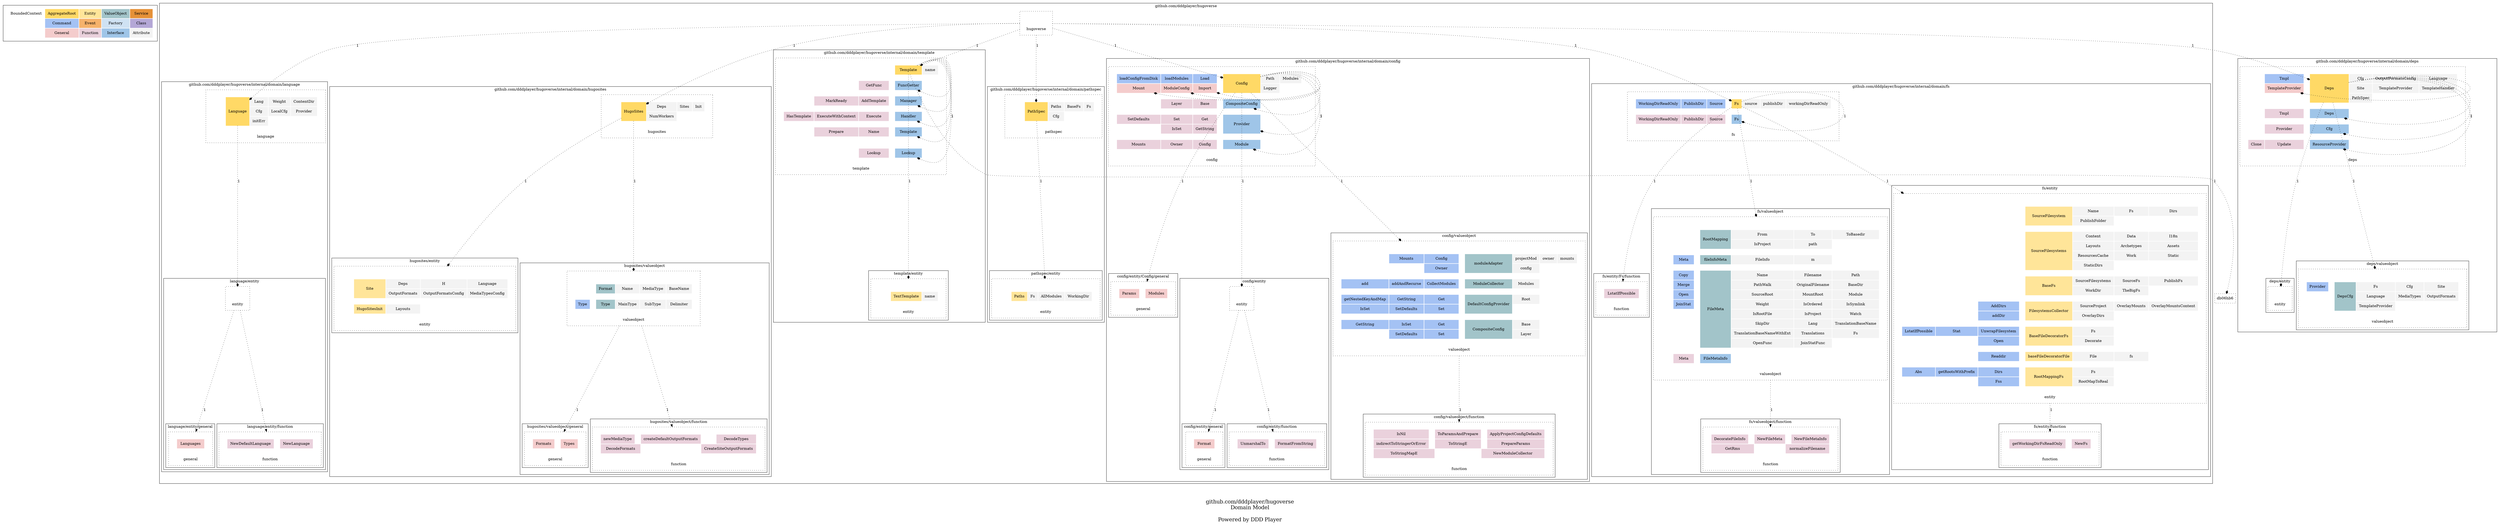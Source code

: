 digraph {
	node [style=dotted shape=rect]

    subgraph cluster_ddd_concept{
		node [color=white]

        ddd_concept [label=<
        <table border="0" cellpadding="10">
		<tr>
			<td bgcolor="#ffffff00" rowspan="1" colspan="1">BoundedContext</td>
			<td bgcolor="#ffd966ff" rowspan="1" colspan="1">AggregateRoot</td>
			<td bgcolor="#ffe599ff" rowspan="1" colspan="1">Entity</td>
			<td bgcolor="#a2c4c9ff" rowspan="1" colspan="1">ValueObject</td>
			<td bgcolor="#e69138ff" rowspan="1" colspan="1">Service</td>
		</tr>
		<tr>
			<td bgcolor="white" rowspan="1" colspan="1"></td>
			<td bgcolor="#a4c2f4ff" rowspan="1" colspan="1">Command</td>
			<td bgcolor="#f6b26bff" rowspan="1" colspan="1">Event</td>
			<td bgcolor="#cfe2f3ff" rowspan="1" colspan="1">Factory</td>
			<td bgcolor="#b4a7d6ff" rowspan="1" colspan="1">Class</td>
			
		</tr>
		<tr>
			<td bgcolor="white" rowspan="1" colspan="1"></td>
			<td bgcolor="#f4ccccff" rowspan="1" colspan="1">General</td>
			<td bgcolor="#ead1dcff" rowspan="1" colspan="1">Function</td>
			<td bgcolor="#9fc5e8ff" rowspan="1" colspan="1">Interface</td>
			<td bgcolor="#f3f3f3ff" rowspan="1" colspan="1">Attribute</td>
		</tr>
        </table>
        > ]
	}

    
		subgraph cluster_dUQ30Z {
	
		
    	dUQ30Z [label=<
        <table border="0" cellpadding="10">
			
				<tr>
		
			<td port="first_blank_row" bgcolor="white" rowspan="1" colspan="1"></td>
	</tr>
				<tr>
		
			<td port="" bgcolor="white" rowspan="1" colspan="1"></td>
	</tr>
				<tr>
		
			<td port="" bgcolor="white" rowspan="1" colspan="6">hugoverse</td>
	</tr>
        </table>
        > ]
	

	label = "github.com/dddplayer/hugoverse"

	
		subgraph cluster_dd3W6xt {
	
		
    	dd3W6xt [label=<
        <table border="0" cellpadding="10">
			
				<tr>
		
			<td port="first_blank_row" bgcolor="white" rowspan="1" colspan="1"></td>
	</tr>
				<tr>
		
			<td port="" bgcolor="white" rowspan="1" colspan="1"></td>
			<td port="" bgcolor="white" rowspan="1" colspan="1"></td>
			<td port="" bgcolor="white" rowspan="1" colspan="1"></td>
			<td port="ddz2rrG" bgcolor="#ffd966ff" rowspan="3" colspan="1">Language</td>
			<td port="ddDoa3v" bgcolor="#f3f3f3ff" rowspan="1" colspan="1">Lang</td>
			<td port="dcKdltv" bgcolor="#f3f3f3ff" rowspan="1" colspan="1">Weight</td>
			<td port="dbzffh5" bgcolor="#f3f3f3ff" rowspan="1" colspan="1">ContentDir</td>
			<td port="" bgcolor="white" rowspan="1" colspan="1"></td>
	</tr>
				<tr>
		
			<td port="" bgcolor="white" rowspan="1" colspan="1"></td>
			<td port="" bgcolor="white" rowspan="1" colspan="1"></td>
			<td port="" bgcolor="white" rowspan="1" colspan="1"></td>
			<td port="ddaBdy3" bgcolor="#f3f3f3ff" rowspan="1" colspan="1">Cfg</td>
			<td port="doBOZs" bgcolor="#f3f3f3ff" rowspan="1" colspan="1">LocalCfg</td>
			<td port="demCWsA" bgcolor="#f3f3f3ff" rowspan="1" colspan="1">Provider</td>
			<td port="" bgcolor="white" rowspan="1" colspan="1"></td>
	</tr>
				<tr>
		
			<td port="" bgcolor="white" rowspan="1" colspan="1"></td>
			<td port="" bgcolor="white" rowspan="1" colspan="1"></td>
			<td port="" bgcolor="white" rowspan="1" colspan="1"></td>
			<td port="deIImnI" bgcolor="#f3f3f3ff" rowspan="1" colspan="1">initErr</td>
			<td port="" bgcolor="white" rowspan="1" colspan="1"></td>
			<td port="" bgcolor="white" rowspan="1" colspan="1"></td>
			<td port="" bgcolor="white" rowspan="1" colspan="1"></td>
	</tr>
				<tr>
		
			<td port="" bgcolor="white" rowspan="1" colspan="1"></td>
	</tr>
				<tr>
		
			<td port="" bgcolor="white" rowspan="1" colspan="8">language</td>
	</tr>
        </table>
        > ]
	

	label = "github.com/dddplayer/hugoverse/internal/domain/language"

	
		subgraph cluster_dbsPqWF {
	
		
    	dbsPqWF [label=<
        <table border="0" cellpadding="10">
			
				<tr>
		
			<td port="first_blank_row" bgcolor="white" rowspan="1" colspan="1"></td>
	</tr>
				<tr>
		
			<td port="" bgcolor="white" rowspan="1" colspan="1"></td>
	</tr>
				<tr>
		
			<td port="" bgcolor="white" rowspan="1" colspan="6">entity</td>
	</tr>
        </table>
        > ]
	

	label = "language/entity"

	
		subgraph cluster_dd3H1no {
	
		
    	dd3H1no [label=<
        <table border="0" cellpadding="10">
			
				<tr>
		
			<td port="first_blank_row" bgcolor="white" rowspan="1" colspan="1"></td>
	</tr>
				<tr>
		
			<td port="" bgcolor="white" rowspan="1" colspan="1"></td>
			<td port="d6HkeR" bgcolor="#f4ccccff" rowspan="1" colspan="4">Languages</td>
			<td port="" bgcolor="white" rowspan="1" colspan="1"></td>
	</tr>
				<tr>
		
			<td port="" bgcolor="white" rowspan="1" colspan="1"></td>
	</tr>
				<tr>
		
			<td port="" bgcolor="white" rowspan="1" colspan="6">general</td>
	</tr>
        </table>
        > ]
	

	label = "language/entity/general"

	
    }
		subgraph cluster_dcGdaYC {
	
		
    	dcGdaYC [label=<
        <table border="0" cellpadding="10">
			
				<tr>
		
			<td port="first_blank_row" bgcolor="white" rowspan="1" colspan="1"></td>
	</tr>
				<tr>
		
			<td port="" bgcolor="white" rowspan="1" colspan="1"></td>
			<td port="ddRGpCz" bgcolor="#ead1dcff" rowspan="1" colspan="2">NewDefaultLanguage</td>
			<td port="" bgcolor="white" rowspan="1" colspan="1"></td>
			<td port="dc4yY0u" bgcolor="#ead1dcff" rowspan="1" colspan="2">NewLanguage</td>
			<td port="" bgcolor="white" rowspan="1" colspan="1"></td>
	</tr>
				<tr>
		
			<td port="" bgcolor="white" rowspan="1" colspan="1"></td>
	</tr>
				<tr>
		
			<td port="" bgcolor="white" rowspan="1" colspan="7">function</td>
	</tr>
        </table>
        > ]
	

	label = "language/entity/function"

	
    }
    }
    }
		subgraph cluster_ddaltgo {
	
		
    	ddaltgo [label=<
        <table border="0" cellpadding="10">
			
				<tr>
		
			<td port="first_blank_row" bgcolor="white" rowspan="1" colspan="1"></td>
	</tr>
				<tr>
		
			<td port="" bgcolor="white" rowspan="1" colspan="1"></td>
			<td port="" bgcolor="white" rowspan="1" colspan="1"></td>
			<td port="" bgcolor="white" rowspan="1" colspan="1"></td>
			<td port="db0ygcI" bgcolor="#ffd966ff" rowspan="2" colspan="1">HugoSites</td>
			<td port="db57M4b" bgcolor="#f3f3f3ff" rowspan="1" colspan="1">Deps</td>
			<td port="dgPR0T" bgcolor="#f3f3f3ff" rowspan="1" colspan="1">Sites</td>
			<td port="dcSmxW5" bgcolor="#f3f3f3ff" rowspan="1" colspan="1">Init</td>
			<td port="" bgcolor="white" rowspan="1" colspan="1"></td>
	</tr>
				<tr>
		
			<td port="" bgcolor="white" rowspan="1" colspan="1"></td>
			<td port="" bgcolor="white" rowspan="1" colspan="1"></td>
			<td port="" bgcolor="white" rowspan="1" colspan="1"></td>
			<td port="ddLSQFg" bgcolor="#f3f3f3ff" rowspan="1" colspan="1">NumWorkers</td>
			<td port="" bgcolor="white" rowspan="1" colspan="1"></td>
			<td port="" bgcolor="white" rowspan="1" colspan="1"></td>
			<td port="" bgcolor="white" rowspan="1" colspan="1"></td>
	</tr>
				<tr>
		
			<td port="" bgcolor="white" rowspan="1" colspan="1"></td>
	</tr>
				<tr>
		
			<td port="" bgcolor="white" rowspan="1" colspan="8">hugosites</td>
	</tr>
        </table>
        > ]
	

	label = "github.com/dddplayer/hugoverse/internal/domain/hugosites"

	
		subgraph cluster_dbyOpe {
	
		
    	dbyOpe [label=<
        <table border="0" cellpadding="10">
			
				<tr>
		
			<td port="first_blank_row" bgcolor="white" rowspan="1" colspan="1"></td>
	</tr>
				<tr>
		
			<td port="" bgcolor="white" rowspan="1" colspan="1"></td>
	</tr>
				<tr>
		
			<td port="" bgcolor="white" rowspan="1" colspan="1"></td>
			<td port="" bgcolor="white" rowspan="1" colspan="1"></td>
			<td port="" bgcolor="white" rowspan="1" colspan="1"></td>
			<td port="ddgcF8m" bgcolor="#ffe599ff" rowspan="2" colspan="1">Site</td>
			<td port="dccEg83" bgcolor="#f3f3f3ff" rowspan="1" colspan="1">Deps</td>
			<td port="decaaE7" bgcolor="#f3f3f3ff" rowspan="1" colspan="1">H</td>
			<td port="dGJzp1" bgcolor="#f3f3f3ff" rowspan="1" colspan="1">Language</td>
			<td port="" bgcolor="white" rowspan="1" colspan="1"></td>
	</tr>
				<tr>
		
			<td port="" bgcolor="white" rowspan="1" colspan="1"></td>
			<td port="" bgcolor="white" rowspan="1" colspan="1"></td>
			<td port="" bgcolor="white" rowspan="1" colspan="1"></td>
			<td port="dbhVPgK" bgcolor="#f3f3f3ff" rowspan="1" colspan="1">OutputFormats</td>
			<td port="d1xuz8" bgcolor="#f3f3f3ff" rowspan="1" colspan="1">OutputFormatsConfig</td>
			<td port="dLrvDC" bgcolor="#f3f3f3ff" rowspan="1" colspan="1">MediaTypesConfig</td>
			<td port="" bgcolor="white" rowspan="1" colspan="1"></td>
	</tr>
				<tr>
		
			<td port="" bgcolor="white" rowspan="1" colspan="1"></td>
	</tr>
				<tr>
		
			<td port="" bgcolor="white" rowspan="1" colspan="1"></td>
			<td port="" bgcolor="white" rowspan="1" colspan="1"></td>
			<td port="" bgcolor="white" rowspan="1" colspan="1"></td>
			<td port="dOjUuK" bgcolor="#ffe599ff" rowspan="1" colspan="1">HugoSitesInit</td>
			<td port="dd8WFvo" bgcolor="#f3f3f3ff" rowspan="1" colspan="1">Layouts</td>
			<td port="" bgcolor="white" rowspan="1" colspan="1"></td>
			<td port="" bgcolor="white" rowspan="1" colspan="1"></td>
			<td port="" bgcolor="white" rowspan="1" colspan="1"></td>
	</tr>
				<tr>
		
			<td port="" bgcolor="white" rowspan="1" colspan="1"></td>
	</tr>
				<tr>
		
			<td port="" bgcolor="white" rowspan="1" colspan="8">entity</td>
	</tr>
        </table>
        > ]
	

	label = "hugosites/entity"

	
    }
		subgraph cluster_db3kXmX {
	
		
    	db3kXmX [label=<
        <table border="0" cellpadding="10">
			
				<tr>
		
			<td port="first_blank_row" bgcolor="white" rowspan="1" colspan="1"></td>
	</tr>
				<tr>
		
			<td port="" bgcolor="white" rowspan="1" colspan="1"></td>
	</tr>
				<tr>
		
			<td port="" bgcolor="white" rowspan="1" colspan="1"></td>
			<td port="" bgcolor="white" rowspan="1" colspan="1"></td>
			<td port="" bgcolor="white" rowspan="1" colspan="1"></td>
			<td port="ddAqdaj" bgcolor="#a2c4c9ff" rowspan="1" colspan="1">Format</td>
			<td port="deMwTo1" bgcolor="#f3f3f3ff" rowspan="1" colspan="1">Name</td>
			<td port="db49g02" bgcolor="#f3f3f3ff" rowspan="1" colspan="1">MediaType</td>
			<td port="dbSwInk" bgcolor="#f3f3f3ff" rowspan="1" colspan="1">BaseName</td>
			<td port="" bgcolor="white" rowspan="1" colspan="1"></td>
	</tr>
				<tr>
		
			<td port="" bgcolor="white" rowspan="1" colspan="1"></td>
	</tr>
				<tr>
		
			<td port="" bgcolor="white" rowspan="1" colspan="1"></td>
			<td port="dcebHzP" bgcolor="#a4c2f4ff" rowspan="1" colspan="1">Type</td>
			<td port="" bgcolor="white" rowspan="1" colspan="1"></td>
			<td port="dc24NLe" bgcolor="#a2c4c9ff" rowspan="1" colspan="1">Type</td>
			<td port="dedvjks" bgcolor="#f3f3f3ff" rowspan="1" colspan="1">MainType</td>
			<td port="dex3Jk3" bgcolor="#f3f3f3ff" rowspan="1" colspan="1">SubType</td>
			<td port="ddkjujc" bgcolor="#f3f3f3ff" rowspan="1" colspan="1">Delimiter</td>
			<td port="" bgcolor="white" rowspan="1" colspan="1"></td>
	</tr>
				<tr>
		
			<td port="" bgcolor="white" rowspan="1" colspan="1"></td>
	</tr>
				<tr>
		
			<td port="" bgcolor="white" rowspan="1" colspan="8">valueobject</td>
	</tr>
        </table>
        > ]
	

	label = "hugosites/valueobject"

	
		subgraph cluster_dccG6AA {
	
		
    	dccG6AA [label=<
        <table border="0" cellpadding="10">
			
				<tr>
		
			<td port="first_blank_row" bgcolor="white" rowspan="1" colspan="1"></td>
	</tr>
				<tr>
		
			<td port="" bgcolor="white" rowspan="1" colspan="1"></td>
			<td port="deznck2" bgcolor="#f4ccccff" rowspan="1" colspan="2">Formats</td>
			<td port="" bgcolor="white" rowspan="1" colspan="1"></td>
			<td port="dcSlbaZ" bgcolor="#f4ccccff" rowspan="1" colspan="2">Types</td>
			<td port="" bgcolor="white" rowspan="1" colspan="1"></td>
	</tr>
				<tr>
		
			<td port="" bgcolor="white" rowspan="1" colspan="1"></td>
	</tr>
				<tr>
		
			<td port="" bgcolor="white" rowspan="1" colspan="7">general</td>
	</tr>
        </table>
        > ]
	

	label = "hugosites/valueobject/general"

	
    }
		subgraph cluster_ddwukoU {
	
		
    	ddwukoU [label=<
        <table border="0" cellpadding="10">
			
				<tr>
		
			<td port="first_blank_row" bgcolor="white" rowspan="1" colspan="1"></td>
	</tr>
				<tr>
		
			<td port="" bgcolor="white" rowspan="1" colspan="1"></td>
			<td port="dbqhKC8" bgcolor="#ead1dcff" rowspan="1" colspan="1">newMediaType</td>
			<td port="" bgcolor="white" rowspan="1" colspan="1"></td>
			<td port="ddYnEHi" bgcolor="#ead1dcff" rowspan="1" colspan="1">createDefaultOutputFormats</td>
			<td port="" bgcolor="white" rowspan="1" colspan="1"></td>
			<td port="dFBViT" bgcolor="#ead1dcff" rowspan="1" colspan="1">DecodeTypes</td>
			<td port="" bgcolor="white" rowspan="1" colspan="1"></td>
	</tr>
				<tr>
		
			<td port="" bgcolor="white" rowspan="1" colspan="1"></td>
			<td port="dqmLWS" bgcolor="#ead1dcff" rowspan="1" colspan="2">DecodeFormats</td>
			<td port="" bgcolor="white" rowspan="1" colspan="1"></td>
			<td port="dcbOvP2" bgcolor="#ead1dcff" rowspan="1" colspan="2">CreateSiteOutputFormats</td>
			<td port="" bgcolor="white" rowspan="1" colspan="1"></td>
	</tr>
				<tr>
		
			<td port="" bgcolor="white" rowspan="1" colspan="1"></td>
	</tr>
				<tr>
		
			<td port="" bgcolor="white" rowspan="1" colspan="8">function</td>
	</tr>
        </table>
        > ]
	

	label = "hugosites/valueobject/function"

	
    }
    }
    }
		subgraph cluster_dcfkkVV {
	
		
    	dcfkkVV [label=<
        <table border="0" cellpadding="10">
			
				<tr>
		
			<td port="first_blank_row" bgcolor="white" rowspan="1" colspan="1"></td>
	</tr>
				<tr>
		
			<td port="" bgcolor="white" rowspan="1" colspan="1"></td>
			<td port="" bgcolor="white" rowspan="1" colspan="1"></td>
			<td port="" bgcolor="white" rowspan="1" colspan="1"></td>
			<td port="" bgcolor="white" rowspan="1" colspan="1"></td>
			<td port="" bgcolor="white" rowspan="1" colspan="1"></td>
			<td port="dcz4kLe" bgcolor="#ffd966ff" rowspan="1" colspan="1">Template</td>
			<td port="debcBdU" bgcolor="#f3f3f3ff" rowspan="1" colspan="1">name</td>
			<td port="" bgcolor="white" rowspan="1" colspan="1"></td>
	</tr>
				<tr>
		
			<td port="" bgcolor="white" rowspan="1" colspan="1"></td>
	</tr>
				<tr>
		
			<td port="" bgcolor="white" rowspan="1" colspan="1"></td>
			<td port="" bgcolor="white" rowspan="1" colspan="1"></td>
			<td port="" bgcolor="white" rowspan="1" colspan="1"></td>
			<td port="dbyOCU8" bgcolor="#ead1dcff" rowspan="1" colspan="1">GetFunc</td>
			<td port="" bgcolor="white" rowspan="1" colspan="1"></td>
			<td port="deNHnMH" bgcolor="#9fc5e8ff" rowspan="1" colspan="1">FuncGetter</td>
			<td port="" bgcolor="white" rowspan="1" colspan="1"></td>
			<td port="" bgcolor="white" rowspan="1" colspan="1"></td>
	</tr>
				<tr>
		
			<td port="" bgcolor="white" rowspan="1" colspan="1"></td>
	</tr>
				<tr>
		
			<td port="" bgcolor="white" rowspan="1" colspan="1"></td>
			<td port="" bgcolor="white" rowspan="1" colspan="1"></td>
			<td port="dcewgSS" bgcolor="#ead1dcff" rowspan="1" colspan="1">MarkReady</td>
			<td port="dc8de3J" bgcolor="#ead1dcff" rowspan="1" colspan="1">AddTemplate</td>
			<td port="" bgcolor="white" rowspan="1" colspan="1"></td>
			<td port="dbGql7T" bgcolor="#9fc5e8ff" rowspan="1" colspan="1">Manager</td>
			<td port="" bgcolor="white" rowspan="1" colspan="1"></td>
			<td port="" bgcolor="white" rowspan="1" colspan="1"></td>
	</tr>
				<tr>
		
			<td port="" bgcolor="white" rowspan="1" colspan="1"></td>
	</tr>
				<tr>
		
			<td port="" bgcolor="white" rowspan="1" colspan="1"></td>
			<td port="dgDeJx" bgcolor="#ead1dcff" rowspan="1" colspan="1">HasTemplate</td>
			<td port="dbpQi8d" bgcolor="#ead1dcff" rowspan="1" colspan="1">ExecuteWithContext</td>
			<td port="ddmqVfo" bgcolor="#ead1dcff" rowspan="1" colspan="1">Execute</td>
			<td port="" bgcolor="white" rowspan="1" colspan="1"></td>
			<td port="dbNRDJ6" bgcolor="#9fc5e8ff" rowspan="1" colspan="1">Handler</td>
			<td port="" bgcolor="white" rowspan="1" colspan="1"></td>
			<td port="" bgcolor="white" rowspan="1" colspan="1"></td>
	</tr>
				<tr>
		
			<td port="" bgcolor="white" rowspan="1" colspan="1"></td>
	</tr>
				<tr>
		
			<td port="" bgcolor="white" rowspan="1" colspan="1"></td>
			<td port="" bgcolor="white" rowspan="1" colspan="1"></td>
			<td port="ddQJgBK" bgcolor="#ead1dcff" rowspan="1" colspan="1">Prepare</td>
			<td port="dbsfANU" bgcolor="#ead1dcff" rowspan="1" colspan="1">Name</td>
			<td port="" bgcolor="white" rowspan="1" colspan="1"></td>
			<td port="ddxnV9C" bgcolor="#9fc5e8ff" rowspan="1" colspan="1">Template</td>
			<td port="" bgcolor="white" rowspan="1" colspan="1"></td>
			<td port="" bgcolor="white" rowspan="1" colspan="1"></td>
	</tr>
				<tr>
		
			<td port="" bgcolor="white" rowspan="1" colspan="1"></td>
	</tr>
				<tr>
		
			<td port="" bgcolor="white" rowspan="1" colspan="1"></td>
	</tr>
				<tr>
		
			<td port="" bgcolor="white" rowspan="1" colspan="1"></td>
			<td port="" bgcolor="white" rowspan="1" colspan="1"></td>
			<td port="" bgcolor="white" rowspan="1" colspan="1"></td>
			<td port="dcSKhgH" bgcolor="#ead1dcff" rowspan="1" colspan="1">Lookup</td>
			<td port="" bgcolor="white" rowspan="1" colspan="1"></td>
			<td port="ddMVrmU" bgcolor="#9fc5e8ff" rowspan="1" colspan="1">Lookup</td>
			<td port="" bgcolor="white" rowspan="1" colspan="1"></td>
			<td port="" bgcolor="white" rowspan="1" colspan="1"></td>
	</tr>
				<tr>
		
			<td port="" bgcolor="white" rowspan="1" colspan="1"></td>
	</tr>
				<tr>
		
			<td port="" bgcolor="white" rowspan="1" colspan="8">template</td>
	</tr>
        </table>
        > ]
	

	label = "github.com/dddplayer/hugoverse/internal/domain/template"

	
		subgraph cluster_dcb31pz {
	
		
    	dcb31pz [label=<
        <table border="0" cellpadding="10">
			
				<tr>
		
			<td port="first_blank_row" bgcolor="white" rowspan="1" colspan="1"></td>
	</tr>
				<tr>
		
			<td port="" bgcolor="white" rowspan="1" colspan="1"></td>
	</tr>
				<tr>
		
			<td port="" bgcolor="white" rowspan="1" colspan="1"></td>
			<td port="" bgcolor="white" rowspan="1" colspan="1"></td>
			<td port="" bgcolor="white" rowspan="1" colspan="1"></td>
			<td port="ddXpoTx" bgcolor="#ffe599ff" rowspan="1" colspan="1">TextTemplate</td>
			<td port="dbRL8BZ" bgcolor="#f3f3f3ff" rowspan="1" colspan="1">name</td>
			<td port="" bgcolor="white" rowspan="1" colspan="1"></td>
	</tr>
				<tr>
		
			<td port="" bgcolor="white" rowspan="1" colspan="1"></td>
	</tr>
				<tr>
		
			<td port="" bgcolor="white" rowspan="1" colspan="6">entity</td>
	</tr>
        </table>
        > ]
	

	label = "template/entity"

	
    }
    }
		subgraph cluster_demwjcF {
	
		
    	demwjcF [label=<
        <table border="0" cellpadding="10">
			
				<tr>
		
			<td port="first_blank_row" bgcolor="white" rowspan="1" colspan="1"></td>
	</tr>
				<tr>
		
			<td port="" bgcolor="white" rowspan="1" colspan="1"></td>
			<td port="" bgcolor="white" rowspan="1" colspan="1"></td>
			<td port="" bgcolor="white" rowspan="1" colspan="1"></td>
			<td port="dc6sg9K" bgcolor="#ffd966ff" rowspan="2" colspan="1">PathSpec</td>
			<td port="dcmgQv7" bgcolor="#f3f3f3ff" rowspan="1" colspan="1">Paths</td>
			<td port="degZeO9" bgcolor="#f3f3f3ff" rowspan="1" colspan="1">BaseFs</td>
			<td port="db8lZU4" bgcolor="#f3f3f3ff" rowspan="1" colspan="1">Fs</td>
			<td port="" bgcolor="white" rowspan="1" colspan="1"></td>
	</tr>
				<tr>
		
			<td port="" bgcolor="white" rowspan="1" colspan="1"></td>
			<td port="" bgcolor="white" rowspan="1" colspan="1"></td>
			<td port="" bgcolor="white" rowspan="1" colspan="1"></td>
			<td port="ddv1e6N" bgcolor="#f3f3f3ff" rowspan="1" colspan="1">Cfg</td>
			<td port="" bgcolor="white" rowspan="1" colspan="1"></td>
			<td port="" bgcolor="white" rowspan="1" colspan="1"></td>
			<td port="" bgcolor="white" rowspan="1" colspan="1"></td>
	</tr>
				<tr>
		
			<td port="" bgcolor="white" rowspan="1" colspan="1"></td>
	</tr>
				<tr>
		
			<td port="" bgcolor="white" rowspan="1" colspan="8">pathspec</td>
	</tr>
        </table>
        > ]
	

	label = "github.com/dddplayer/hugoverse/internal/domain/pathspec"

	
		subgraph cluster_dcSDPdd {
	
		
    	dcSDPdd [label=<
        <table border="0" cellpadding="10">
			
				<tr>
		
			<td port="first_blank_row" bgcolor="white" rowspan="1" colspan="1"></td>
	</tr>
				<tr>
		
			<td port="" bgcolor="white" rowspan="1" colspan="1"></td>
	</tr>
				<tr>
		
			<td port="" bgcolor="white" rowspan="1" colspan="1"></td>
			<td port="" bgcolor="white" rowspan="1" colspan="1"></td>
			<td port="" bgcolor="white" rowspan="1" colspan="1"></td>
			<td port="dcAH18s" bgcolor="#ffe599ff" rowspan="1" colspan="1">Paths</td>
			<td port="dd8axE8" bgcolor="#f3f3f3ff" rowspan="1" colspan="1">Fs</td>
			<td port="dAe52Z" bgcolor="#f3f3f3ff" rowspan="1" colspan="1">AllModules</td>
			<td port="dctnxn3" bgcolor="#f3f3f3ff" rowspan="1" colspan="1">WorkingDir</td>
			<td port="" bgcolor="white" rowspan="1" colspan="1"></td>
	</tr>
				<tr>
		
			<td port="" bgcolor="white" rowspan="1" colspan="1"></td>
	</tr>
				<tr>
		
			<td port="" bgcolor="white" rowspan="1" colspan="8">entity</td>
	</tr>
        </table>
        > ]
	

	label = "pathspec/entity"

	
    }
    }
		subgraph cluster_dctHGkf {
	
		
    	dctHGkf [label=<
        <table border="0" cellpadding="10">
			
				<tr>
		
			<td port="first_blank_row" bgcolor="white" rowspan="1" colspan="1"></td>
	</tr>
				<tr>
		
			<td port="" bgcolor="white" rowspan="1" colspan="1"></td>
			<td port="ddK2640" bgcolor="#a4c2f4ff" rowspan="1" colspan="1">loadConfigFromDisk</td>
			<td port="dckXbYW" bgcolor="#a4c2f4ff" rowspan="1" colspan="1">loadModules</td>
			<td port="db2x0eV" bgcolor="#a4c2f4ff" rowspan="1" colspan="1">Load</td>
			<td port="" bgcolor="white" rowspan="1" colspan="1"></td>
			<td port="dco61II" bgcolor="#ffd966ff" rowspan="2" colspan="1">Config</td>
			<td port="dcF2NpY" bgcolor="#f3f3f3ff" rowspan="1" colspan="1">Path</td>
			<td port="dcJxkvA" bgcolor="#f3f3f3ff" rowspan="1" colspan="1">Modules</td>
			<td port="" bgcolor="white" rowspan="1" colspan="1"></td>
			<td port="" bgcolor="white" rowspan="1" colspan="1"></td>
	</tr>
				<tr>
		
			<td port="" bgcolor="white" rowspan="1" colspan="1"></td>
			<td port="db8dWbp" bgcolor="#f4ccccff" rowspan="1" colspan="1">Mount</td>
			<td port="dcJ2g6" bgcolor="#f4ccccff" rowspan="1" colspan="1">ModuleConfig</td>
			<td port="dds8Sgr" bgcolor="#f4ccccff" rowspan="1" colspan="1">Import</td>
			<td port="" bgcolor="white" rowspan="1" colspan="1"></td>
			<td port="decCI5H" bgcolor="#f3f3f3ff" rowspan="1" colspan="1">Logger</td>
			<td port="" bgcolor="white" rowspan="1" colspan="1"></td>
			<td port="" bgcolor="white" rowspan="1" colspan="1"></td>
			<td port="" bgcolor="white" rowspan="1" colspan="1"></td>
	</tr>
				<tr>
		
			<td port="" bgcolor="white" rowspan="1" colspan="1"></td>
	</tr>
				<tr>
		
			<td port="" bgcolor="white" rowspan="1" colspan="1"></td>
			<td port="" bgcolor="white" rowspan="1" colspan="1"></td>
			<td port="deCpFgh" bgcolor="#ead1dcff" rowspan="1" colspan="1">Layer</td>
			<td port="dc3bKhL" bgcolor="#ead1dcff" rowspan="1" colspan="1">Base</td>
			<td port="" bgcolor="white" rowspan="1" colspan="1"></td>
			<td port="dd7Tk1Z" bgcolor="#9fc5e8ff" rowspan="1" colspan="1">CompositeConfig</td>
			<td port="" bgcolor="white" rowspan="1" colspan="1"></td>
			<td port="" bgcolor="white" rowspan="1" colspan="1"></td>
			<td port="" bgcolor="white" rowspan="1" colspan="1"></td>
			<td port="" bgcolor="white" rowspan="1" colspan="1"></td>
	</tr>
				<tr>
		
			<td port="" bgcolor="white" rowspan="1" colspan="1"></td>
	</tr>
				<tr>
		
			<td port="" bgcolor="white" rowspan="1" colspan="1"></td>
			<td port="dcxrnrE" bgcolor="#ead1dcff" rowspan="1" colspan="1">SetDefaults</td>
			<td port="dcYRcdm" bgcolor="#ead1dcff" rowspan="1" colspan="1">Set</td>
			<td port="dTt114" bgcolor="#ead1dcff" rowspan="1" colspan="1">Get</td>
			<td port="" bgcolor="white" rowspan="1" colspan="1"></td>
			<td port="dc7deqD" bgcolor="#9fc5e8ff" rowspan="2" colspan="1">Provider</td>
			<td port="" bgcolor="white" rowspan="1" colspan="1"></td>
			<td port="" bgcolor="white" rowspan="1" colspan="1"></td>
			<td port="" bgcolor="white" rowspan="1" colspan="1"></td>
			<td port="" bgcolor="white" rowspan="1" colspan="1"></td>
	</tr>
				<tr>
		
			<td port="" bgcolor="white" rowspan="1" colspan="1"></td>
			<td port="" bgcolor="white" rowspan="1" colspan="1"></td>
			<td port="deAFAhq" bgcolor="#ead1dcff" rowspan="1" colspan="1">IsSet</td>
			<td port="dbRqrtf" bgcolor="#ead1dcff" rowspan="1" colspan="1">GetString</td>
			<td port="" bgcolor="white" rowspan="1" colspan="1"></td>
			<td port="" bgcolor="white" rowspan="1" colspan="1"></td>
			<td port="" bgcolor="white" rowspan="1" colspan="1"></td>
			<td port="" bgcolor="white" rowspan="1" colspan="1"></td>
			<td port="" bgcolor="white" rowspan="1" colspan="1"></td>
	</tr>
				<tr>
		
			<td port="" bgcolor="white" rowspan="1" colspan="1"></td>
	</tr>
				<tr>
		
			<td port="" bgcolor="white" rowspan="1" colspan="1"></td>
			<td port="ddsDs87" bgcolor="#ead1dcff" rowspan="1" colspan="1">Mounts</td>
			<td port="dJ7oVA" bgcolor="#ead1dcff" rowspan="1" colspan="1">Owner</td>
			<td port="dOLanH" bgcolor="#ead1dcff" rowspan="1" colspan="1">Config</td>
			<td port="" bgcolor="white" rowspan="1" colspan="1"></td>
			<td port="dcwtwk0" bgcolor="#9fc5e8ff" rowspan="1" colspan="1">Module</td>
			<td port="" bgcolor="white" rowspan="1" colspan="1"></td>
			<td port="" bgcolor="white" rowspan="1" colspan="1"></td>
			<td port="" bgcolor="white" rowspan="1" colspan="1"></td>
			<td port="" bgcolor="white" rowspan="1" colspan="1"></td>
	</tr>
				<tr>
		
			<td port="" bgcolor="white" rowspan="1" colspan="1"></td>
	</tr>
				<tr>
		
			<td port="" bgcolor="white" rowspan="1" colspan="10">config</td>
	</tr>
        </table>
        > ]
	

	label = "github.com/dddplayer/hugoverse/internal/domain/config"

	
		subgraph cluster_dedfMdt {
	
		
    	dedfMdt [label=<
        <table border="0" cellpadding="10">
			
				<tr>
		
			<td port="first_blank_row" bgcolor="white" rowspan="1" colspan="1"></td>
	</tr>
				<tr>
		
			<td port="" bgcolor="white" rowspan="1" colspan="1"></td>
			<td port="deARvAw" bgcolor="#f4ccccff" rowspan="1" colspan="2">Params</td>
			<td port="" bgcolor="white" rowspan="1" colspan="1"></td>
			<td port="ddWQQBh" bgcolor="#f4ccccff" rowspan="1" colspan="2">Modules</td>
			<td port="" bgcolor="white" rowspan="1" colspan="1"></td>
	</tr>
				<tr>
		
			<td port="" bgcolor="white" rowspan="1" colspan="1"></td>
	</tr>
				<tr>
		
			<td port="" bgcolor="white" rowspan="1" colspan="7">general</td>
	</tr>
        </table>
        > ]
	

	label = "config/entity/Config/general"

	
    }
		subgraph cluster_dLI3Vv {
	
		
    	dLI3Vv [label=<
        <table border="0" cellpadding="10">
			
				<tr>
		
			<td port="first_blank_row" bgcolor="white" rowspan="1" colspan="1"></td>
	</tr>
				<tr>
		
			<td port="" bgcolor="white" rowspan="1" colspan="1"></td>
	</tr>
				<tr>
		
			<td port="" bgcolor="white" rowspan="1" colspan="6">entity</td>
	</tr>
        </table>
        > ]
	

	label = "config/entity"

	
		subgraph cluster_d97PCi {
	
		
    	d97PCi [label=<
        <table border="0" cellpadding="10">
			
				<tr>
		
			<td port="first_blank_row" bgcolor="white" rowspan="1" colspan="1"></td>
	</tr>
				<tr>
		
			<td port="" bgcolor="white" rowspan="1" colspan="1"></td>
			<td port="dcSLodT" bgcolor="#f4ccccff" rowspan="1" colspan="4">Format</td>
			<td port="" bgcolor="white" rowspan="1" colspan="1"></td>
	</tr>
				<tr>
		
			<td port="" bgcolor="white" rowspan="1" colspan="1"></td>
	</tr>
				<tr>
		
			<td port="" bgcolor="white" rowspan="1" colspan="6">general</td>
	</tr>
        </table>
        > ]
	

	label = "config/entity/general"

	
    }
		subgraph cluster_ddRsd1k {
	
		
    	ddRsd1k [label=<
        <table border="0" cellpadding="10">
			
				<tr>
		
			<td port="first_blank_row" bgcolor="white" rowspan="1" colspan="1"></td>
	</tr>
				<tr>
		
			<td port="" bgcolor="white" rowspan="1" colspan="1"></td>
			<td port="dcLWo4o" bgcolor="#ead1dcff" rowspan="1" colspan="2">UnmarshalTo</td>
			<td port="" bgcolor="white" rowspan="1" colspan="1"></td>
			<td port="ddp1FjC" bgcolor="#ead1dcff" rowspan="1" colspan="2">FormatFromString</td>
			<td port="" bgcolor="white" rowspan="1" colspan="1"></td>
	</tr>
				<tr>
		
			<td port="" bgcolor="white" rowspan="1" colspan="1"></td>
	</tr>
				<tr>
		
			<td port="" bgcolor="white" rowspan="1" colspan="7">function</td>
	</tr>
        </table>
        > ]
	

	label = "config/entity/function"

	
    }
    }
		subgraph cluster_dbjiWUc {
	
		
    	dbjiWUc [label=<
        <table border="0" cellpadding="10">
			
				<tr>
		
			<td port="first_blank_row" bgcolor="white" rowspan="1" colspan="1"></td>
	</tr>
				<tr>
		
			<td port="" bgcolor="white" rowspan="1" colspan="1"></td>
	</tr>
				<tr>
		
			<td port="" bgcolor="white" rowspan="1" colspan="1"></td>
			<td port="" bgcolor="white" rowspan="1" colspan="1"></td>
			<td port="ddPRYGD" bgcolor="#a4c2f4ff" rowspan="1" colspan="1">Mounts</td>
			<td port="dbkZG3x" bgcolor="#a4c2f4ff" rowspan="1" colspan="1">Config</td>
			<td port="" bgcolor="white" rowspan="1" colspan="1"></td>
			<td port="dbgAW26" bgcolor="#a2c4c9ff" rowspan="2" colspan="1">moduleAdapter</td>
			<td port="ddn7udY" bgcolor="#f3f3f3ff" rowspan="1" colspan="1">projectMod</td>
			<td port="deFcLeA" bgcolor="#f3f3f3ff" rowspan="1" colspan="1">owner</td>
			<td port="dqLLYv" bgcolor="#f3f3f3ff" rowspan="1" colspan="1">mounts</td>
			<td port="" bgcolor="white" rowspan="1" colspan="1"></td>
	</tr>
				<tr>
		
			<td port="" bgcolor="white" rowspan="1" colspan="1"></td>
			<td port="" bgcolor="white" rowspan="1" colspan="1"></td>
			<td port="" bgcolor="white" rowspan="1" colspan="1"></td>
			<td port="dLYLze" bgcolor="#a4c2f4ff" rowspan="1" colspan="1">Owner</td>
			<td port="" bgcolor="white" rowspan="1" colspan="1"></td>
			<td port="ddqNUt3" bgcolor="#f3f3f3ff" rowspan="1" colspan="1">config</td>
			<td port="" bgcolor="white" rowspan="1" colspan="1"></td>
			<td port="" bgcolor="white" rowspan="1" colspan="1"></td>
			<td port="" bgcolor="white" rowspan="1" colspan="1"></td>
	</tr>
				<tr>
		
			<td port="" bgcolor="white" rowspan="1" colspan="1"></td>
	</tr>
				<tr>
		
			<td port="" bgcolor="white" rowspan="1" colspan="1"></td>
			<td port="dbaGVfW" bgcolor="#a4c2f4ff" rowspan="1" colspan="1">add</td>
			<td port="dePcT4q" bgcolor="#a4c2f4ff" rowspan="1" colspan="1">addAndRecurse</td>
			<td port="dAAwxA" bgcolor="#a4c2f4ff" rowspan="1" colspan="1">CollectModules</td>
			<td port="" bgcolor="white" rowspan="1" colspan="1"></td>
			<td port="ddJkLV8" bgcolor="#a2c4c9ff" rowspan="1" colspan="1">ModuleCollector</td>
			<td port="dqgHw4" bgcolor="#f3f3f3ff" rowspan="1" colspan="1">Modules</td>
			<td port="" bgcolor="white" rowspan="1" colspan="1"></td>
			<td port="" bgcolor="white" rowspan="1" colspan="1"></td>
			<td port="" bgcolor="white" rowspan="1" colspan="1"></td>
	</tr>
				<tr>
		
			<td port="" bgcolor="white" rowspan="1" colspan="1"></td>
	</tr>
				<tr>
		
			<td port="" bgcolor="white" rowspan="1" colspan="1"></td>
			<td port="deFWscJ" bgcolor="#a4c2f4ff" rowspan="1" colspan="1">getNestedKeyAndMap</td>
			<td port="drKUNB" bgcolor="#a4c2f4ff" rowspan="1" colspan="1">GetString</td>
			<td port="dbzoaUq" bgcolor="#a4c2f4ff" rowspan="1" colspan="1">Get</td>
			<td port="" bgcolor="white" rowspan="1" colspan="1"></td>
			<td port="dbkVtat" bgcolor="#a2c4c9ff" rowspan="2" colspan="1">DefaultConfigProvider</td>
			<td port="dbL6RM" bgcolor="#f3f3f3ff" rowspan="1" colspan="1">Root</td>
			<td port="" bgcolor="white" rowspan="1" colspan="1"></td>
			<td port="" bgcolor="white" rowspan="1" colspan="1"></td>
			<td port="" bgcolor="white" rowspan="1" colspan="1"></td>
	</tr>
				<tr>
		
			<td port="" bgcolor="white" rowspan="1" colspan="1"></td>
			<td port="dbinuO4" bgcolor="#a4c2f4ff" rowspan="1" colspan="1">IsSet</td>
			<td port="ddVelVe" bgcolor="#a4c2f4ff" rowspan="1" colspan="1">SetDefaults</td>
			<td port="db3VcFg" bgcolor="#a4c2f4ff" rowspan="1" colspan="1">Set</td>
			<td port="" bgcolor="white" rowspan="1" colspan="1"></td>
			<td port="" bgcolor="white" rowspan="1" colspan="1"></td>
			<td port="" bgcolor="white" rowspan="1" colspan="1"></td>
			<td port="" bgcolor="white" rowspan="1" colspan="1"></td>
			<td port="" bgcolor="white" rowspan="1" colspan="1"></td>
	</tr>
				<tr>
		
			<td port="" bgcolor="white" rowspan="1" colspan="1"></td>
	</tr>
				<tr>
		
			<td port="" bgcolor="white" rowspan="1" colspan="1"></td>
			<td port="ddpLmGQ" bgcolor="#a4c2f4ff" rowspan="1" colspan="1">GetString</td>
			<td port="dbjiorT" bgcolor="#a4c2f4ff" rowspan="1" colspan="1">IsSet</td>
			<td port="defHcZn" bgcolor="#a4c2f4ff" rowspan="1" colspan="1">Get</td>
			<td port="" bgcolor="white" rowspan="1" colspan="1"></td>
			<td port="dcG2zGK" bgcolor="#a2c4c9ff" rowspan="2" colspan="1">CompositeConfig</td>
			<td port="dcny5Ns" bgcolor="#f3f3f3ff" rowspan="1" colspan="1">Base</td>
			<td port="" bgcolor="white" rowspan="1" colspan="1"></td>
			<td port="" bgcolor="white" rowspan="1" colspan="1"></td>
			<td port="" bgcolor="white" rowspan="1" colspan="1"></td>
	</tr>
				<tr>
		
			<td port="" bgcolor="white" rowspan="1" colspan="1"></td>
			<td port="" bgcolor="white" rowspan="1" colspan="1"></td>
			<td port="dcpQcyn" bgcolor="#a4c2f4ff" rowspan="1" colspan="1">SetDefaults</td>
			<td port="dbEAiKB" bgcolor="#a4c2f4ff" rowspan="1" colspan="1">Set</td>
			<td port="" bgcolor="white" rowspan="1" colspan="1"></td>
			<td port="dcZm1kg" bgcolor="#f3f3f3ff" rowspan="1" colspan="1">Layer</td>
			<td port="" bgcolor="white" rowspan="1" colspan="1"></td>
			<td port="" bgcolor="white" rowspan="1" colspan="1"></td>
			<td port="" bgcolor="white" rowspan="1" colspan="1"></td>
	</tr>
				<tr>
		
			<td port="" bgcolor="white" rowspan="1" colspan="1"></td>
	</tr>
				<tr>
		
			<td port="" bgcolor="white" rowspan="1" colspan="10">valueobject</td>
	</tr>
        </table>
        > ]
	

	label = "config/valueobject"

	
		subgraph cluster_ddVref9 {
	
		
    	ddVref9 [label=<
        <table border="0" cellpadding="10">
			
				<tr>
		
			<td port="first_blank_row" bgcolor="white" rowspan="1" colspan="1"></td>
	</tr>
				<tr>
		
			<td port="" bgcolor="white" rowspan="1" colspan="1"></td>
			<td port="dblMdE2" bgcolor="#ead1dcff" rowspan="1" colspan="1">IsNil</td>
			<td port="" bgcolor="white" rowspan="1" colspan="1"></td>
			<td port="demTJ2" bgcolor="#ead1dcff" rowspan="1" colspan="1">ToParamsAndPrepare</td>
			<td port="" bgcolor="white" rowspan="1" colspan="1"></td>
			<td port="dbhQG7W" bgcolor="#ead1dcff" rowspan="1" colspan="1">ApplyProjectConfigDefaults</td>
			<td port="" bgcolor="white" rowspan="1" colspan="1"></td>
	</tr>
				<tr>
		
			<td port="" bgcolor="white" rowspan="1" colspan="1"></td>
			<td port="db7pasJ" bgcolor="#ead1dcff" rowspan="1" colspan="1">indirectToStringerOrError</td>
			<td port="" bgcolor="white" rowspan="1" colspan="1"></td>
			<td port="deFli4o" bgcolor="#ead1dcff" rowspan="1" colspan="1">ToStringE</td>
			<td port="" bgcolor="white" rowspan="1" colspan="1"></td>
			<td port="db0FSv2" bgcolor="#ead1dcff" rowspan="1" colspan="1">PrepareParams</td>
			<td port="" bgcolor="white" rowspan="1" colspan="1"></td>
	</tr>
				<tr>
		
			<td port="" bgcolor="white" rowspan="1" colspan="1"></td>
			<td port="dcCtgDq" bgcolor="#ead1dcff" rowspan="1" colspan="2">ToStringMapE</td>
			<td port="" bgcolor="white" rowspan="1" colspan="1"></td>
			<td port="dPIxy2" bgcolor="#ead1dcff" rowspan="1" colspan="2">NewModuleCollector</td>
			<td port="" bgcolor="white" rowspan="1" colspan="1"></td>
	</tr>
				<tr>
		
			<td port="" bgcolor="white" rowspan="1" colspan="1"></td>
	</tr>
				<tr>
		
			<td port="" bgcolor="white" rowspan="1" colspan="8">function</td>
	</tr>
        </table>
        > ]
	

	label = "config/valueobject/function"

	
    }
    }
    }
		subgraph cluster_dehGEGK {
	
		
    	dehGEGK [label=<
        <table border="0" cellpadding="10">
			
				<tr>
		
			<td port="first_blank_row" bgcolor="white" rowspan="1" colspan="1"></td>
	</tr>
				<tr>
		
			<td port="" bgcolor="white" rowspan="1" colspan="1"></td>
			<td port="deqwXtb" bgcolor="#a4c2f4ff" rowspan="1" colspan="1">WorkingDirReadOnly</td>
			<td port="dP7VuH" bgcolor="#a4c2f4ff" rowspan="1" colspan="1">PublishDir</td>
			<td port="ddGu8W6" bgcolor="#a4c2f4ff" rowspan="1" colspan="1">Source</td>
			<td port="" bgcolor="white" rowspan="1" colspan="1"></td>
			<td port="dBzzq" bgcolor="#ffd966ff" rowspan="1" colspan="1">Fs</td>
			<td port="dkdoeY" bgcolor="#f3f3f3ff" rowspan="1" colspan="1">source</td>
			<td port="dbQ60Ab" bgcolor="#f3f3f3ff" rowspan="1" colspan="1">publishDir</td>
			<td port="dHKmPb" bgcolor="#f3f3f3ff" rowspan="1" colspan="1">workingDirReadOnly</td>
			<td port="" bgcolor="white" rowspan="1" colspan="1"></td>
	</tr>
				<tr>
		
			<td port="" bgcolor="white" rowspan="1" colspan="1"></td>
	</tr>
				<tr>
		
			<td port="" bgcolor="white" rowspan="1" colspan="1"></td>
			<td port="dc6HtgH" bgcolor="#ead1dcff" rowspan="1" colspan="1">WorkingDirReadOnly</td>
			<td port="duCQkF" bgcolor="#ead1dcff" rowspan="1" colspan="1">PublishDir</td>
			<td port="deBU6Ge" bgcolor="#ead1dcff" rowspan="1" colspan="1">Source</td>
			<td port="" bgcolor="white" rowspan="1" colspan="1"></td>
			<td port="dev1CdI" bgcolor="#9fc5e8ff" rowspan="1" colspan="1">Fs</td>
			<td port="" bgcolor="white" rowspan="1" colspan="1"></td>
			<td port="" bgcolor="white" rowspan="1" colspan="1"></td>
			<td port="" bgcolor="white" rowspan="1" colspan="1"></td>
			<td port="" bgcolor="white" rowspan="1" colspan="1"></td>
	</tr>
				<tr>
		
			<td port="" bgcolor="white" rowspan="1" colspan="1"></td>
	</tr>
				<tr>
		
			<td port="" bgcolor="white" rowspan="1" colspan="10">fs</td>
	</tr>
        </table>
        > ]
	

	label = "github.com/dddplayer/hugoverse/internal/domain/fs"

	
		subgraph cluster_dcrBkxD {
	
		
    	dcrBkxD [label=<
        <table border="0" cellpadding="10">
			
				<tr>
		
			<td port="first_blank_row" bgcolor="white" rowspan="1" colspan="1"></td>
	</tr>
				<tr>
		
			<td port="" bgcolor="white" rowspan="1" colspan="1"></td>
			<td port="ddNiqJj" bgcolor="#ead1dcff" rowspan="1" colspan="4">LstatIfPossible</td>
			<td port="" bgcolor="white" rowspan="1" colspan="1"></td>
	</tr>
				<tr>
		
			<td port="" bgcolor="white" rowspan="1" colspan="1"></td>
	</tr>
				<tr>
		
			<td port="" bgcolor="white" rowspan="1" colspan="6">function</td>
	</tr>
        </table>
        > ]
	

	label = "fs/entity/Fs/function"

	
    }
		subgraph cluster_dddRyrX {
	
		
    	dddRyrX [label=<
        <table border="0" cellpadding="10">
			
				<tr>
		
			<td port="first_blank_row" bgcolor="white" rowspan="1" colspan="1"></td>
	</tr>
				<tr>
		
			<td port="" bgcolor="white" rowspan="1" colspan="1"></td>
	</tr>
				<tr>
		
			<td port="" bgcolor="white" rowspan="1" colspan="1"></td>
			<td port="" bgcolor="white" rowspan="1" colspan="1"></td>
			<td port="" bgcolor="white" rowspan="1" colspan="1"></td>
			<td port="" bgcolor="white" rowspan="1" colspan="1"></td>
			<td port="" bgcolor="white" rowspan="1" colspan="1"></td>
			<td port="dbuKw8o" bgcolor="#a2c4c9ff" rowspan="2" colspan="1">RootMapping</td>
			<td port="dmR8EJ" bgcolor="#f3f3f3ff" rowspan="1" colspan="1">From</td>
			<td port="dccuI1W" bgcolor="#f3f3f3ff" rowspan="1" colspan="1">To</td>
			<td port="dPghW2" bgcolor="#f3f3f3ff" rowspan="1" colspan="1">ToBasedir</td>
			<td port="" bgcolor="white" rowspan="1" colspan="1"></td>
	</tr>
				<tr>
		
			<td port="" bgcolor="white" rowspan="1" colspan="1"></td>
			<td port="" bgcolor="white" rowspan="1" colspan="1"></td>
			<td port="" bgcolor="white" rowspan="1" colspan="1"></td>
			<td port="" bgcolor="white" rowspan="1" colspan="1"></td>
			<td port="" bgcolor="white" rowspan="1" colspan="1"></td>
			<td port="ddG6NcC" bgcolor="#f3f3f3ff" rowspan="1" colspan="1">IsProject</td>
			<td port="ddcVaG8" bgcolor="#f3f3f3ff" rowspan="1" colspan="1">path</td>
			<td port="" bgcolor="white" rowspan="1" colspan="1"></td>
			<td port="" bgcolor="white" rowspan="1" colspan="1"></td>
	</tr>
				<tr>
		
			<td port="" bgcolor="white" rowspan="1" colspan="1"></td>
	</tr>
				<tr>
		
			<td port="" bgcolor="white" rowspan="1" colspan="1"></td>
			<td port="" bgcolor="white" rowspan="1" colspan="1"></td>
			<td port="" bgcolor="white" rowspan="1" colspan="1"></td>
			<td port="db6J349" bgcolor="#a4c2f4ff" rowspan="1" colspan="1">Meta</td>
			<td port="" bgcolor="white" rowspan="1" colspan="1"></td>
			<td port="dcGlEaJ" bgcolor="#a2c4c9ff" rowspan="1" colspan="1">fileInfoMeta</td>
			<td port="dcTJ2jC" bgcolor="#f3f3f3ff" rowspan="1" colspan="1">FileInfo</td>
			<td port="dezbgiR" bgcolor="#f3f3f3ff" rowspan="1" colspan="1">m</td>
			<td port="" bgcolor="white" rowspan="1" colspan="1"></td>
			<td port="" bgcolor="white" rowspan="1" colspan="1"></td>
	</tr>
				<tr>
		
			<td port="" bgcolor="white" rowspan="1" colspan="1"></td>
	</tr>
				<tr>
		
			<td port="" bgcolor="white" rowspan="1" colspan="1"></td>
			<td port="" bgcolor="white" rowspan="1" colspan="1"></td>
			<td port="" bgcolor="white" rowspan="1" colspan="1"></td>
			<td port="dCGvun" bgcolor="#a4c2f4ff" rowspan="1" colspan="1">Copy</td>
			<td port="" bgcolor="white" rowspan="1" colspan="1"></td>
			<td port="ddWCIgh" bgcolor="#a2c4c9ff" rowspan="8" colspan="1">FileMeta</td>
			<td port="dr08UR" bgcolor="#f3f3f3ff" rowspan="1" colspan="1">Name</td>
			<td port="dbVSX09" bgcolor="#f3f3f3ff" rowspan="1" colspan="1">Filename</td>
			<td port="dbCJjqx" bgcolor="#f3f3f3ff" rowspan="1" colspan="1">Path</td>
			<td port="" bgcolor="white" rowspan="1" colspan="1"></td>
	</tr>
				<tr>
		
			<td port="" bgcolor="white" rowspan="1" colspan="1"></td>
			<td port="" bgcolor="white" rowspan="1" colspan="1"></td>
			<td port="" bgcolor="white" rowspan="1" colspan="1"></td>
			<td port="dbkqte0" bgcolor="#a4c2f4ff" rowspan="1" colspan="1">Merge</td>
			<td port="" bgcolor="white" rowspan="1" colspan="1"></td>
			<td port="dWb4hK" bgcolor="#f3f3f3ff" rowspan="1" colspan="1">PathWalk</td>
			<td port="dbIUVj0" bgcolor="#f3f3f3ff" rowspan="1" colspan="1">OriginalFilename</td>
			<td port="dem5XdA" bgcolor="#f3f3f3ff" rowspan="1" colspan="1">BaseDir</td>
			<td port="" bgcolor="white" rowspan="1" colspan="1"></td>
	</tr>
				<tr>
		
			<td port="" bgcolor="white" rowspan="1" colspan="1"></td>
			<td port="" bgcolor="white" rowspan="1" colspan="1"></td>
			<td port="" bgcolor="white" rowspan="1" colspan="1"></td>
			<td port="deLJzYC" bgcolor="#a4c2f4ff" rowspan="1" colspan="1">Open</td>
			<td port="" bgcolor="white" rowspan="1" colspan="1"></td>
			<td port="dbDrkph" bgcolor="#f3f3f3ff" rowspan="1" colspan="1">SourceRoot</td>
			<td port="db1APG1" bgcolor="#f3f3f3ff" rowspan="1" colspan="1">MountRoot</td>
			<td port="dkBl0q" bgcolor="#f3f3f3ff" rowspan="1" colspan="1">Module</td>
			<td port="" bgcolor="white" rowspan="1" colspan="1"></td>
	</tr>
				<tr>
		
			<td port="" bgcolor="white" rowspan="1" colspan="1"></td>
			<td port="" bgcolor="white" rowspan="1" colspan="1"></td>
			<td port="" bgcolor="white" rowspan="1" colspan="1"></td>
			<td port="desqm7C" bgcolor="#a4c2f4ff" rowspan="1" colspan="1">JoinStat</td>
			<td port="" bgcolor="white" rowspan="1" colspan="1"></td>
			<td port="dcPdqTM" bgcolor="#f3f3f3ff" rowspan="1" colspan="1">Weight</td>
			<td port="deiOMHp" bgcolor="#f3f3f3ff" rowspan="1" colspan="1">IsOrdered</td>
			<td port="dcoOIRL" bgcolor="#f3f3f3ff" rowspan="1" colspan="1">IsSymlink</td>
			<td port="" bgcolor="white" rowspan="1" colspan="1"></td>
	</tr>
				<tr>
		
			<td port="" bgcolor="white" rowspan="1" colspan="1"></td>
			<td port="" bgcolor="white" rowspan="1" colspan="1"></td>
			<td port="" bgcolor="white" rowspan="1" colspan="1"></td>
			<td port="" bgcolor="white" rowspan="1" colspan="1"></td>
			<td port="" bgcolor="white" rowspan="1" colspan="1"></td>
			<td port="ddlFaxq" bgcolor="#f3f3f3ff" rowspan="1" colspan="1">IsRootFile</td>
			<td port="ddqRsvR" bgcolor="#f3f3f3ff" rowspan="1" colspan="1">IsProject</td>
			<td port="dd5O5xb" bgcolor="#f3f3f3ff" rowspan="1" colspan="1">Watch</td>
			<td port="" bgcolor="white" rowspan="1" colspan="1"></td>
	</tr>
				<tr>
		
			<td port="" bgcolor="white" rowspan="1" colspan="1"></td>
			<td port="" bgcolor="white" rowspan="1" colspan="1"></td>
			<td port="" bgcolor="white" rowspan="1" colspan="1"></td>
			<td port="" bgcolor="white" rowspan="1" colspan="1"></td>
			<td port="" bgcolor="white" rowspan="1" colspan="1"></td>
			<td port="dbWzAPC" bgcolor="#f3f3f3ff" rowspan="1" colspan="1">SkipDir</td>
			<td port="deoz0iW" bgcolor="#f3f3f3ff" rowspan="1" colspan="1">Lang</td>
			<td port="dcmU1KT" bgcolor="#f3f3f3ff" rowspan="1" colspan="1">TranslationBaseName</td>
			<td port="" bgcolor="white" rowspan="1" colspan="1"></td>
	</tr>
				<tr>
		
			<td port="" bgcolor="white" rowspan="1" colspan="1"></td>
			<td port="" bgcolor="white" rowspan="1" colspan="1"></td>
			<td port="" bgcolor="white" rowspan="1" colspan="1"></td>
			<td port="" bgcolor="white" rowspan="1" colspan="1"></td>
			<td port="" bgcolor="white" rowspan="1" colspan="1"></td>
			<td port="dbglf8O" bgcolor="#f3f3f3ff" rowspan="1" colspan="1">TranslationBaseNameWithExt</td>
			<td port="dch1uCe" bgcolor="#f3f3f3ff" rowspan="1" colspan="1">Translations</td>
			<td port="ddYgxs3" bgcolor="#f3f3f3ff" rowspan="1" colspan="1">Fs</td>
			<td port="" bgcolor="white" rowspan="1" colspan="1"></td>
	</tr>
				<tr>
		
			<td port="" bgcolor="white" rowspan="1" colspan="1"></td>
			<td port="" bgcolor="white" rowspan="1" colspan="1"></td>
			<td port="" bgcolor="white" rowspan="1" colspan="1"></td>
			<td port="" bgcolor="white" rowspan="1" colspan="1"></td>
			<td port="" bgcolor="white" rowspan="1" colspan="1"></td>
			<td port="dElt6I" bgcolor="#f3f3f3ff" rowspan="1" colspan="1">OpenFunc</td>
			<td port="ddwjmzQ" bgcolor="#f3f3f3ff" rowspan="1" colspan="1">JoinStatFunc</td>
			<td port="" bgcolor="white" rowspan="1" colspan="1"></td>
			<td port="" bgcolor="white" rowspan="1" colspan="1"></td>
	</tr>
				<tr>
		
			<td port="" bgcolor="white" rowspan="1" colspan="1"></td>
	</tr>
				<tr>
		
			<td port="" bgcolor="white" rowspan="1" colspan="1"></td>
			<td port="" bgcolor="white" rowspan="1" colspan="1"></td>
			<td port="" bgcolor="white" rowspan="1" colspan="1"></td>
			<td port="dLKyG9" bgcolor="#ead1dcff" rowspan="1" colspan="1">Meta</td>
			<td port="" bgcolor="white" rowspan="1" colspan="1"></td>
			<td port="dcnXarr" bgcolor="#9fc5e8ff" rowspan="1" colspan="1">FileMetaInfo</td>
			<td port="" bgcolor="white" rowspan="1" colspan="1"></td>
			<td port="" bgcolor="white" rowspan="1" colspan="1"></td>
			<td port="" bgcolor="white" rowspan="1" colspan="1"></td>
			<td port="" bgcolor="white" rowspan="1" colspan="1"></td>
	</tr>
				<tr>
		
			<td port="" bgcolor="white" rowspan="1" colspan="1"></td>
	</tr>
				<tr>
		
			<td port="" bgcolor="white" rowspan="1" colspan="10">valueobject</td>
	</tr>
        </table>
        > ]
	

	label = "fs/valueobject"

	
		subgraph cluster_dbbWL24 {
	
		
    	dbbWL24 [label=<
        <table border="0" cellpadding="10">
			
				<tr>
		
			<td port="first_blank_row" bgcolor="white" rowspan="1" colspan="1"></td>
	</tr>
				<tr>
		
			<td port="" bgcolor="white" rowspan="1" colspan="1"></td>
			<td port="dnez5x" bgcolor="#ead1dcff" rowspan="1" colspan="1">DecorateFileInfo</td>
			<td port="" bgcolor="white" rowspan="1" colspan="1"></td>
			<td port="dcSoX6f" bgcolor="#ead1dcff" rowspan="1" colspan="1">NewFileMeta</td>
			<td port="" bgcolor="white" rowspan="1" colspan="1"></td>
			<td port="deD3xu5" bgcolor="#ead1dcff" rowspan="1" colspan="1">NewFileMetaInfo</td>
			<td port="" bgcolor="white" rowspan="1" colspan="1"></td>
	</tr>
				<tr>
		
			<td port="" bgcolor="white" rowspan="1" colspan="1"></td>
			<td port="depacRy" bgcolor="#ead1dcff" rowspan="1" colspan="2">GetRms</td>
			<td port="" bgcolor="white" rowspan="1" colspan="1"></td>
			<td port="d6C8Kw" bgcolor="#ead1dcff" rowspan="1" colspan="2">normalizeFilename</td>
			<td port="" bgcolor="white" rowspan="1" colspan="1"></td>
	</tr>
				<tr>
		
			<td port="" bgcolor="white" rowspan="1" colspan="1"></td>
	</tr>
				<tr>
		
			<td port="" bgcolor="white" rowspan="1" colspan="8">function</td>
	</tr>
        </table>
        > ]
	

	label = "fs/valueobject/function"

	
    }
    }
		subgraph cluster_d2GTbA {
	
		
    	d2GTbA [label=<
        <table border="0" cellpadding="10">
			
				<tr>
		
			<td port="first_blank_row" bgcolor="white" rowspan="1" colspan="1"></td>
	</tr>
				<tr>
		
			<td port="" bgcolor="white" rowspan="1" colspan="1"></td>
	</tr>
				<tr>
		
			<td port="" bgcolor="white" rowspan="1" colspan="1"></td>
			<td port="" bgcolor="white" rowspan="1" colspan="1"></td>
			<td port="" bgcolor="white" rowspan="1" colspan="1"></td>
			<td port="" bgcolor="white" rowspan="1" colspan="1"></td>
			<td port="" bgcolor="white" rowspan="1" colspan="1"></td>
			<td port="db4stsZ" bgcolor="#ffe599ff" rowspan="2" colspan="1">SourceFilesystem</td>
			<td port="dd5CzFb" bgcolor="#f3f3f3ff" rowspan="1" colspan="1">Name</td>
			<td port="d8g9n9" bgcolor="#f3f3f3ff" rowspan="1" colspan="1">Fs</td>
			<td port="ddSgQFg" bgcolor="#f3f3f3ff" rowspan="1" colspan="1">Dirs</td>
			<td port="" bgcolor="white" rowspan="1" colspan="1"></td>
	</tr>
				<tr>
		
			<td port="" bgcolor="white" rowspan="1" colspan="1"></td>
			<td port="" bgcolor="white" rowspan="1" colspan="1"></td>
			<td port="" bgcolor="white" rowspan="1" colspan="1"></td>
			<td port="" bgcolor="white" rowspan="1" colspan="1"></td>
			<td port="" bgcolor="white" rowspan="1" colspan="1"></td>
			<td port="dd9VAf1" bgcolor="#f3f3f3ff" rowspan="1" colspan="1">PublishFolder</td>
			<td port="" bgcolor="white" rowspan="1" colspan="1"></td>
			<td port="" bgcolor="white" rowspan="1" colspan="1"></td>
			<td port="" bgcolor="white" rowspan="1" colspan="1"></td>
	</tr>
				<tr>
		
			<td port="" bgcolor="white" rowspan="1" colspan="1"></td>
	</tr>
				<tr>
		
			<td port="" bgcolor="white" rowspan="1" colspan="1"></td>
			<td port="" bgcolor="white" rowspan="1" colspan="1"></td>
			<td port="" bgcolor="white" rowspan="1" colspan="1"></td>
			<td port="" bgcolor="white" rowspan="1" colspan="1"></td>
			<td port="" bgcolor="white" rowspan="1" colspan="1"></td>
			<td port="debkWHk" bgcolor="#ffe599ff" rowspan="4" colspan="1">SourceFilesystems</td>
			<td port="deiv7rq" bgcolor="#f3f3f3ff" rowspan="1" colspan="1">Content</td>
			<td port="dnxmAb" bgcolor="#f3f3f3ff" rowspan="1" colspan="1">Data</td>
			<td port="ddHB34n" bgcolor="#f3f3f3ff" rowspan="1" colspan="1">I18n</td>
			<td port="" bgcolor="white" rowspan="1" colspan="1"></td>
	</tr>
				<tr>
		
			<td port="" bgcolor="white" rowspan="1" colspan="1"></td>
			<td port="" bgcolor="white" rowspan="1" colspan="1"></td>
			<td port="" bgcolor="white" rowspan="1" colspan="1"></td>
			<td port="" bgcolor="white" rowspan="1" colspan="1"></td>
			<td port="" bgcolor="white" rowspan="1" colspan="1"></td>
			<td port="ddST7uy" bgcolor="#f3f3f3ff" rowspan="1" colspan="1">Layouts</td>
			<td port="db1k3S5" bgcolor="#f3f3f3ff" rowspan="1" colspan="1">Archetypes</td>
			<td port="dbQin08" bgcolor="#f3f3f3ff" rowspan="1" colspan="1">Assets</td>
			<td port="" bgcolor="white" rowspan="1" colspan="1"></td>
	</tr>
				<tr>
		
			<td port="" bgcolor="white" rowspan="1" colspan="1"></td>
			<td port="" bgcolor="white" rowspan="1" colspan="1"></td>
			<td port="" bgcolor="white" rowspan="1" colspan="1"></td>
			<td port="" bgcolor="white" rowspan="1" colspan="1"></td>
			<td port="" bgcolor="white" rowspan="1" colspan="1"></td>
			<td port="dbDiPAG" bgcolor="#f3f3f3ff" rowspan="1" colspan="1">ResourcesCache</td>
			<td port="drjAYK" bgcolor="#f3f3f3ff" rowspan="1" colspan="1">Work</td>
			<td port="dxulst" bgcolor="#f3f3f3ff" rowspan="1" colspan="1">Static</td>
			<td port="" bgcolor="white" rowspan="1" colspan="1"></td>
	</tr>
				<tr>
		
			<td port="" bgcolor="white" rowspan="1" colspan="1"></td>
			<td port="" bgcolor="white" rowspan="1" colspan="1"></td>
			<td port="" bgcolor="white" rowspan="1" colspan="1"></td>
			<td port="" bgcolor="white" rowspan="1" colspan="1"></td>
			<td port="" bgcolor="white" rowspan="1" colspan="1"></td>
			<td port="dcHZbxT" bgcolor="#f3f3f3ff" rowspan="1" colspan="1">StaticDirs</td>
			<td port="" bgcolor="white" rowspan="1" colspan="1"></td>
			<td port="" bgcolor="white" rowspan="1" colspan="1"></td>
			<td port="" bgcolor="white" rowspan="1" colspan="1"></td>
	</tr>
				<tr>
		
			<td port="" bgcolor="white" rowspan="1" colspan="1"></td>
	</tr>
				<tr>
		
			<td port="" bgcolor="white" rowspan="1" colspan="1"></td>
			<td port="" bgcolor="white" rowspan="1" colspan="1"></td>
			<td port="" bgcolor="white" rowspan="1" colspan="1"></td>
			<td port="" bgcolor="white" rowspan="1" colspan="1"></td>
			<td port="" bgcolor="white" rowspan="1" colspan="1"></td>
			<td port="dblbwUB" bgcolor="#ffe599ff" rowspan="2" colspan="1">BaseFs</td>
			<td port="dbPRB5P" bgcolor="#f3f3f3ff" rowspan="1" colspan="1">SourceFilesystems</td>
			<td port="deoaVcg" bgcolor="#f3f3f3ff" rowspan="1" colspan="1">SourceFs</td>
			<td port="dbpHots" bgcolor="#f3f3f3ff" rowspan="1" colspan="1">PublishFs</td>
			<td port="" bgcolor="white" rowspan="1" colspan="1"></td>
	</tr>
				<tr>
		
			<td port="" bgcolor="white" rowspan="1" colspan="1"></td>
			<td port="" bgcolor="white" rowspan="1" colspan="1"></td>
			<td port="" bgcolor="white" rowspan="1" colspan="1"></td>
			<td port="" bgcolor="white" rowspan="1" colspan="1"></td>
			<td port="" bgcolor="white" rowspan="1" colspan="1"></td>
			<td port="ddNc9cS" bgcolor="#f3f3f3ff" rowspan="1" colspan="1">WorkDir</td>
			<td port="dbaNYFs" bgcolor="#f3f3f3ff" rowspan="1" colspan="1">TheBigFs</td>
			<td port="" bgcolor="white" rowspan="1" colspan="1"></td>
			<td port="" bgcolor="white" rowspan="1" colspan="1"></td>
	</tr>
				<tr>
		
			<td port="" bgcolor="white" rowspan="1" colspan="1"></td>
	</tr>
				<tr>
		
			<td port="" bgcolor="white" rowspan="1" colspan="1"></td>
			<td port="" bgcolor="white" rowspan="1" colspan="1"></td>
			<td port="" bgcolor="white" rowspan="1" colspan="1"></td>
			<td port="dpvmeE" bgcolor="#a4c2f4ff" rowspan="1" colspan="1">AddDirs</td>
			<td port="" bgcolor="white" rowspan="1" colspan="1"></td>
			<td port="dd33y4k" bgcolor="#ffe599ff" rowspan="2" colspan="1">FilesystemsCollector</td>
			<td port="dmej5r" bgcolor="#f3f3f3ff" rowspan="1" colspan="1">SourceProject</td>
			<td port="dcfdx83" bgcolor="#f3f3f3ff" rowspan="1" colspan="1">OverlayMounts</td>
			<td port="dcg1yFA" bgcolor="#f3f3f3ff" rowspan="1" colspan="1">OverlayMountsContent</td>
			<td port="" bgcolor="white" rowspan="1" colspan="1"></td>
	</tr>
				<tr>
		
			<td port="" bgcolor="white" rowspan="1" colspan="1"></td>
			<td port="" bgcolor="white" rowspan="1" colspan="1"></td>
			<td port="" bgcolor="white" rowspan="1" colspan="1"></td>
			<td port="dbCpHF7" bgcolor="#a4c2f4ff" rowspan="1" colspan="1">addDir</td>
			<td port="" bgcolor="white" rowspan="1" colspan="1"></td>
			<td port="dNrvxF" bgcolor="#f3f3f3ff" rowspan="1" colspan="1">OverlayDirs</td>
			<td port="" bgcolor="white" rowspan="1" colspan="1"></td>
			<td port="" bgcolor="white" rowspan="1" colspan="1"></td>
			<td port="" bgcolor="white" rowspan="1" colspan="1"></td>
	</tr>
				<tr>
		
			<td port="" bgcolor="white" rowspan="1" colspan="1"></td>
	</tr>
				<tr>
		
			<td port="" bgcolor="white" rowspan="1" colspan="1"></td>
			<td port="d1Op1N" bgcolor="#a4c2f4ff" rowspan="1" colspan="1">LstatIfPossible</td>
			<td port="db09uQ7" bgcolor="#a4c2f4ff" rowspan="1" colspan="1">Stat</td>
			<td port="dd2OmkL" bgcolor="#a4c2f4ff" rowspan="1" colspan="1">UnwrapFilesystem</td>
			<td port="" bgcolor="white" rowspan="1" colspan="1"></td>
			<td port="dH8Bt6" bgcolor="#ffe599ff" rowspan="2" colspan="1">BaseFileDecoratorFs</td>
			<td port="dbAAAIc" bgcolor="#f3f3f3ff" rowspan="1" colspan="1">Fs</td>
			<td port="" bgcolor="white" rowspan="1" colspan="1"></td>
			<td port="" bgcolor="white" rowspan="1" colspan="1"></td>
			<td port="" bgcolor="white" rowspan="1" colspan="1"></td>
	</tr>
				<tr>
		
			<td port="" bgcolor="white" rowspan="1" colspan="1"></td>
			<td port="" bgcolor="white" rowspan="1" colspan="1"></td>
			<td port="" bgcolor="white" rowspan="1" colspan="1"></td>
			<td port="dcHSUyj" bgcolor="#a4c2f4ff" rowspan="1" colspan="1">Open</td>
			<td port="" bgcolor="white" rowspan="1" colspan="1"></td>
			<td port="d8dB0c" bgcolor="#f3f3f3ff" rowspan="1" colspan="1">Decorate</td>
			<td port="" bgcolor="white" rowspan="1" colspan="1"></td>
			<td port="" bgcolor="white" rowspan="1" colspan="1"></td>
			<td port="" bgcolor="white" rowspan="1" colspan="1"></td>
	</tr>
				<tr>
		
			<td port="" bgcolor="white" rowspan="1" colspan="1"></td>
	</tr>
				<tr>
		
			<td port="" bgcolor="white" rowspan="1" colspan="1"></td>
			<td port="" bgcolor="white" rowspan="1" colspan="1"></td>
			<td port="" bgcolor="white" rowspan="1" colspan="1"></td>
			<td port="derVQnR" bgcolor="#a4c2f4ff" rowspan="1" colspan="1">Readdir</td>
			<td port="" bgcolor="white" rowspan="1" colspan="1"></td>
			<td port="dwtquj" bgcolor="#ffe599ff" rowspan="1" colspan="1">baseFileDecoratorFile</td>
			<td port="ddT6UPE" bgcolor="#f3f3f3ff" rowspan="1" colspan="1">File</td>
			<td port="dcw7gh7" bgcolor="#f3f3f3ff" rowspan="1" colspan="1">fs</td>
			<td port="" bgcolor="white" rowspan="1" colspan="1"></td>
			<td port="" bgcolor="white" rowspan="1" colspan="1"></td>
	</tr>
				<tr>
		
			<td port="" bgcolor="white" rowspan="1" colspan="1"></td>
	</tr>
				<tr>
		
			<td port="" bgcolor="white" rowspan="1" colspan="1"></td>
			<td port="db8GfFt" bgcolor="#a4c2f4ff" rowspan="1" colspan="1">Abs</td>
			<td port="doCtKQ" bgcolor="#a4c2f4ff" rowspan="1" colspan="1">getRootsWithPrefix</td>
			<td port="dci9vpr" bgcolor="#a4c2f4ff" rowspan="1" colspan="1">Dirs</td>
			<td port="" bgcolor="white" rowspan="1" colspan="1"></td>
			<td port="dcupCqA" bgcolor="#ffe599ff" rowspan="2" colspan="1">RootMappingFs</td>
			<td port="dbrqUma" bgcolor="#f3f3f3ff" rowspan="1" colspan="1">Fs</td>
			<td port="" bgcolor="white" rowspan="1" colspan="1"></td>
			<td port="" bgcolor="white" rowspan="1" colspan="1"></td>
			<td port="" bgcolor="white" rowspan="1" colspan="1"></td>
	</tr>
				<tr>
		
			<td port="" bgcolor="white" rowspan="1" colspan="1"></td>
			<td port="" bgcolor="white" rowspan="1" colspan="1"></td>
			<td port="" bgcolor="white" rowspan="1" colspan="1"></td>
			<td port="dbxeKX7" bgcolor="#a4c2f4ff" rowspan="1" colspan="1">Fss</td>
			<td port="" bgcolor="white" rowspan="1" colspan="1"></td>
			<td port="dbtn5Du" bgcolor="#f3f3f3ff" rowspan="1" colspan="1">RootMapToReal</td>
			<td port="" bgcolor="white" rowspan="1" colspan="1"></td>
			<td port="" bgcolor="white" rowspan="1" colspan="1"></td>
			<td port="" bgcolor="white" rowspan="1" colspan="1"></td>
	</tr>
				<tr>
		
			<td port="" bgcolor="white" rowspan="1" colspan="1"></td>
	</tr>
				<tr>
		
			<td port="" bgcolor="white" rowspan="1" colspan="10">entity</td>
	</tr>
        </table>
        > ]
	

	label = "fs/entity"

	
		subgraph cluster_ddII2fp {
	
		
    	ddII2fp [label=<
        <table border="0" cellpadding="10">
			
				<tr>
		
			<td port="first_blank_row" bgcolor="white" rowspan="1" colspan="1"></td>
	</tr>
				<tr>
		
			<td port="" bgcolor="white" rowspan="1" colspan="1"></td>
			<td port="ddzh3Hk" bgcolor="#ead1dcff" rowspan="1" colspan="2">getWorkingDirFsReadOnly</td>
			<td port="" bgcolor="white" rowspan="1" colspan="1"></td>
			<td port="dcVngkc" bgcolor="#ead1dcff" rowspan="1" colspan="2">NewFs</td>
			<td port="" bgcolor="white" rowspan="1" colspan="1"></td>
	</tr>
				<tr>
		
			<td port="" bgcolor="white" rowspan="1" colspan="1"></td>
	</tr>
				<tr>
		
			<td port="" bgcolor="white" rowspan="1" colspan="7">function</td>
	</tr>
        </table>
        > ]
	

	label = "fs/entity/function"

	
    }
    }
    }
		subgraph cluster_dcsgz25 {
	
		
    	dcsgz25 [label=<
        <table border="0" cellpadding="10">
			
				<tr>
		
			<td port="first_blank_row" bgcolor="white" rowspan="1" colspan="1"></td>
	</tr>
				<tr>
		
			<td port="" bgcolor="white" rowspan="1" colspan="1"></td>
			<td port="" bgcolor="white" rowspan="1" colspan="1"></td>
			<td port="db3an6O" bgcolor="#a4c2f4ff" rowspan="1" colspan="1">Tmpl</td>
			<td port="" bgcolor="white" rowspan="1" colspan="1"></td>
			<td port="d1WLf4" bgcolor="#ffd966ff" rowspan="3" colspan="1">Deps</td>
			<td port="ddtvEql" bgcolor="#f3f3f3ff" rowspan="1" colspan="1">Cfg</td>
			<td port="d6qL6i" bgcolor="#f3f3f3ff" rowspan="1" colspan="1">OutputFormatsConfig</td>
			<td port="dcO0GAT" bgcolor="#f3f3f3ff" rowspan="1" colspan="1">Language</td>
			<td port="" bgcolor="white" rowspan="1" colspan="1"></td>
	</tr>
				<tr>
		
			<td port="" bgcolor="white" rowspan="1" colspan="1"></td>
			<td port="" bgcolor="white" rowspan="1" colspan="1"></td>
			<td port="ddYcVlr" bgcolor="#f4ccccff" rowspan="1" colspan="1">TemplateProvider</td>
			<td port="" bgcolor="white" rowspan="1" colspan="1"></td>
			<td port="dR6z8W" bgcolor="#f3f3f3ff" rowspan="1" colspan="1">Site</td>
			<td port="dGVcRs" bgcolor="#f3f3f3ff" rowspan="1" colspan="1">TemplateProvider</td>
			<td port="ddIDyw3" bgcolor="#f3f3f3ff" rowspan="1" colspan="1">TemplateHandler</td>
			<td port="" bgcolor="white" rowspan="1" colspan="1"></td>
	</tr>
				<tr>
		
			<td port="" bgcolor="white" rowspan="1" colspan="1"></td>
			<td port="" bgcolor="white" rowspan="1" colspan="1"></td>
			<td port="" bgcolor="white" rowspan="1" colspan="1"></td>
			<td port="" bgcolor="white" rowspan="1" colspan="1"></td>
			<td port="dc9Gz31" bgcolor="#f3f3f3ff" rowspan="1" colspan="1">PathSpec</td>
			<td port="" bgcolor="white" rowspan="1" colspan="1"></td>
			<td port="" bgcolor="white" rowspan="1" colspan="1"></td>
			<td port="" bgcolor="white" rowspan="1" colspan="1"></td>
	</tr>
				<tr>
		
			<td port="" bgcolor="white" rowspan="1" colspan="1"></td>
	</tr>
				<tr>
		
			<td port="" bgcolor="white" rowspan="1" colspan="1"></td>
			<td port="" bgcolor="white" rowspan="1" colspan="1"></td>
			<td port="ddZdGym" bgcolor="#ead1dcff" rowspan="1" colspan="1">Tmpl</td>
			<td port="" bgcolor="white" rowspan="1" colspan="1"></td>
			<td port="dcHG1bu" bgcolor="#9fc5e8ff" rowspan="1" colspan="1">Deps</td>
			<td port="" bgcolor="white" rowspan="1" colspan="1"></td>
			<td port="" bgcolor="white" rowspan="1" colspan="1"></td>
			<td port="" bgcolor="white" rowspan="1" colspan="1"></td>
			<td port="" bgcolor="white" rowspan="1" colspan="1"></td>
	</tr>
				<tr>
		
			<td port="" bgcolor="white" rowspan="1" colspan="1"></td>
	</tr>
				<tr>
		
			<td port="" bgcolor="white" rowspan="1" colspan="1"></td>
			<td port="" bgcolor="white" rowspan="1" colspan="1"></td>
			<td port="d33u2g" bgcolor="#ead1dcff" rowspan="1" colspan="1">Provider</td>
			<td port="" bgcolor="white" rowspan="1" colspan="1"></td>
			<td port="dcYsGAI" bgcolor="#9fc5e8ff" rowspan="1" colspan="1">Cfg</td>
			<td port="" bgcolor="white" rowspan="1" colspan="1"></td>
			<td port="" bgcolor="white" rowspan="1" colspan="1"></td>
			<td port="" bgcolor="white" rowspan="1" colspan="1"></td>
			<td port="" bgcolor="white" rowspan="1" colspan="1"></td>
	</tr>
				<tr>
		
			<td port="" bgcolor="white" rowspan="1" colspan="1"></td>
	</tr>
				<tr>
		
			<td port="" bgcolor="white" rowspan="1" colspan="1"></td>
			<td port="d7GOu3" bgcolor="#ead1dcff" rowspan="1" colspan="1">Clone</td>
			<td port="defNrSp" bgcolor="#ead1dcff" rowspan="1" colspan="1">Update</td>
			<td port="" bgcolor="white" rowspan="1" colspan="1"></td>
			<td port="dd9IPQX" bgcolor="#9fc5e8ff" rowspan="1" colspan="1">ResourceProvider</td>
			<td port="" bgcolor="white" rowspan="1" colspan="1"></td>
			<td port="" bgcolor="white" rowspan="1" colspan="1"></td>
			<td port="" bgcolor="white" rowspan="1" colspan="1"></td>
			<td port="" bgcolor="white" rowspan="1" colspan="1"></td>
	</tr>
				<tr>
		
			<td port="" bgcolor="white" rowspan="1" colspan="1"></td>
	</tr>
				<tr>
		
			<td port="" bgcolor="white" rowspan="1" colspan="9">deps</td>
	</tr>
        </table>
        > ]
	

	label = "github.com/dddplayer/hugoverse/internal/domain/deps"

	
		subgraph cluster_d76LJT {
	
		
    	d76LJT [label=<
        <table border="0" cellpadding="10">
			
				<tr>
		
			<td port="first_blank_row" bgcolor="white" rowspan="1" colspan="1"></td>
	</tr>
				<tr>
		
			<td port="" bgcolor="white" rowspan="1" colspan="1"></td>
	</tr>
				<tr>
		
			<td port="" bgcolor="white" rowspan="1" colspan="6">entity</td>
	</tr>
        </table>
        > ]
	

	label = "deps/entity"

	
    }
		subgraph cluster_ddWOjsU {
	
		
    	ddWOjsU [label=<
        <table border="0" cellpadding="10">
			
				<tr>
		
			<td port="first_blank_row" bgcolor="white" rowspan="1" colspan="1"></td>
	</tr>
				<tr>
		
			<td port="" bgcolor="white" rowspan="1" colspan="1"></td>
	</tr>
				<tr>
		
			<td port="" bgcolor="white" rowspan="1" colspan="1"></td>
			<td port="den807P" bgcolor="#a4c2f4ff" rowspan="1" colspan="1">Provider</td>
			<td port="" bgcolor="white" rowspan="1" colspan="1"></td>
			<td port="dPwrvt" bgcolor="#a2c4c9ff" rowspan="3" colspan="1">DepsCfg</td>
			<td port="ddhwzpt" bgcolor="#f3f3f3ff" rowspan="1" colspan="1">Fs</td>
			<td port="d9WotI" bgcolor="#f3f3f3ff" rowspan="1" colspan="1">Cfg</td>
			<td port="dcel51d" bgcolor="#f3f3f3ff" rowspan="1" colspan="1">Site</td>
			<td port="" bgcolor="white" rowspan="1" colspan="1"></td>
	</tr>
				<tr>
		
			<td port="" bgcolor="white" rowspan="1" colspan="1"></td>
			<td port="" bgcolor="white" rowspan="1" colspan="1"></td>
			<td port="" bgcolor="white" rowspan="1" colspan="1"></td>
			<td port="dKmPTk" bgcolor="#f3f3f3ff" rowspan="1" colspan="1">Language</td>
			<td port="db77KmV" bgcolor="#f3f3f3ff" rowspan="1" colspan="1">MediaTypes</td>
			<td port="dd1TOhN" bgcolor="#f3f3f3ff" rowspan="1" colspan="1">OutputFormats</td>
			<td port="" bgcolor="white" rowspan="1" colspan="1"></td>
	</tr>
				<tr>
		
			<td port="" bgcolor="white" rowspan="1" colspan="1"></td>
			<td port="" bgcolor="white" rowspan="1" colspan="1"></td>
			<td port="" bgcolor="white" rowspan="1" colspan="1"></td>
			<td port="db8Mkr" bgcolor="#f3f3f3ff" rowspan="1" colspan="1">TemplateProvider</td>
			<td port="" bgcolor="white" rowspan="1" colspan="1"></td>
			<td port="" bgcolor="white" rowspan="1" colspan="1"></td>
			<td port="" bgcolor="white" rowspan="1" colspan="1"></td>
	</tr>
				<tr>
		
			<td port="" bgcolor="white" rowspan="1" colspan="1"></td>
	</tr>
				<tr>
		
			<td port="" bgcolor="white" rowspan="1" colspan="8">valueobject</td>
	</tr>
        </table>
        > ]
	

	label = "deps/valueobject"

	
    }
    }
    }
		subgraph cluster_dd3W6xt {
	
		
    	dd3W6xt [label=<
        <table border="0" cellpadding="10">
			
				<tr>
		
			<td port="first_blank_row" bgcolor="white" rowspan="1" colspan="1"></td>
	</tr>
				<tr>
		
			<td port="" bgcolor="white" rowspan="1" colspan="1"></td>
			<td port="" bgcolor="white" rowspan="1" colspan="1"></td>
			<td port="" bgcolor="white" rowspan="1" colspan="1"></td>
			<td port="ddz2rrG" bgcolor="#ffd966ff" rowspan="3" colspan="1">Language</td>
			<td port="ddDoa3v" bgcolor="#f3f3f3ff" rowspan="1" colspan="1">Lang</td>
			<td port="dcKdltv" bgcolor="#f3f3f3ff" rowspan="1" colspan="1">Weight</td>
			<td port="dbzffh5" bgcolor="#f3f3f3ff" rowspan="1" colspan="1">ContentDir</td>
			<td port="" bgcolor="white" rowspan="1" colspan="1"></td>
	</tr>
				<tr>
		
			<td port="" bgcolor="white" rowspan="1" colspan="1"></td>
			<td port="" bgcolor="white" rowspan="1" colspan="1"></td>
			<td port="" bgcolor="white" rowspan="1" colspan="1"></td>
			<td port="ddaBdy3" bgcolor="#f3f3f3ff" rowspan="1" colspan="1">Cfg</td>
			<td port="doBOZs" bgcolor="#f3f3f3ff" rowspan="1" colspan="1">LocalCfg</td>
			<td port="demCWsA" bgcolor="#f3f3f3ff" rowspan="1" colspan="1">Provider</td>
			<td port="" bgcolor="white" rowspan="1" colspan="1"></td>
	</tr>
				<tr>
		
			<td port="" bgcolor="white" rowspan="1" colspan="1"></td>
			<td port="" bgcolor="white" rowspan="1" colspan="1"></td>
			<td port="" bgcolor="white" rowspan="1" colspan="1"></td>
			<td port="deIImnI" bgcolor="#f3f3f3ff" rowspan="1" colspan="1">initErr</td>
			<td port="" bgcolor="white" rowspan="1" colspan="1"></td>
			<td port="" bgcolor="white" rowspan="1" colspan="1"></td>
			<td port="" bgcolor="white" rowspan="1" colspan="1"></td>
	</tr>
				<tr>
		
			<td port="" bgcolor="white" rowspan="1" colspan="1"></td>
	</tr>
				<tr>
		
			<td port="" bgcolor="white" rowspan="1" colspan="8">language</td>
	</tr>
        </table>
        > ]
	

	label = "github.com/dddplayer/hugoverse/internal/domain/language"

	
		subgraph cluster_dbsPqWF {
	
		
    	dbsPqWF [label=<
        <table border="0" cellpadding="10">
			
				<tr>
		
			<td port="first_blank_row" bgcolor="white" rowspan="1" colspan="1"></td>
	</tr>
				<tr>
		
			<td port="" bgcolor="white" rowspan="1" colspan="1"></td>
	</tr>
				<tr>
		
			<td port="" bgcolor="white" rowspan="1" colspan="6">entity</td>
	</tr>
        </table>
        > ]
	

	label = "language/entity"

	
		subgraph cluster_dd3H1no {
	
		
    	dd3H1no [label=<
        <table border="0" cellpadding="10">
			
				<tr>
		
			<td port="first_blank_row" bgcolor="white" rowspan="1" colspan="1"></td>
	</tr>
				<tr>
		
			<td port="" bgcolor="white" rowspan="1" colspan="1"></td>
			<td port="d6HkeR" bgcolor="#f4ccccff" rowspan="1" colspan="4">Languages</td>
			<td port="" bgcolor="white" rowspan="1" colspan="1"></td>
	</tr>
				<tr>
		
			<td port="" bgcolor="white" rowspan="1" colspan="1"></td>
	</tr>
				<tr>
		
			<td port="" bgcolor="white" rowspan="1" colspan="6">general</td>
	</tr>
        </table>
        > ]
	

	label = "language/entity/general"

	
    }
		subgraph cluster_dcGdaYC {
	
		
    	dcGdaYC [label=<
        <table border="0" cellpadding="10">
			
				<tr>
		
			<td port="first_blank_row" bgcolor="white" rowspan="1" colspan="1"></td>
	</tr>
				<tr>
		
			<td port="" bgcolor="white" rowspan="1" colspan="1"></td>
			<td port="ddRGpCz" bgcolor="#ead1dcff" rowspan="1" colspan="2">NewDefaultLanguage</td>
			<td port="" bgcolor="white" rowspan="1" colspan="1"></td>
			<td port="dc4yY0u" bgcolor="#ead1dcff" rowspan="1" colspan="2">NewLanguage</td>
			<td port="" bgcolor="white" rowspan="1" colspan="1"></td>
	</tr>
				<tr>
		
			<td port="" bgcolor="white" rowspan="1" colspan="1"></td>
	</tr>
				<tr>
		
			<td port="" bgcolor="white" rowspan="1" colspan="7">function</td>
	</tr>
        </table>
        > ]
	

	label = "language/entity/function"

	
    }
    }
    }
		subgraph cluster_ddaltgo {
	
		
    	ddaltgo [label=<
        <table border="0" cellpadding="10">
			
				<tr>
		
			<td port="first_blank_row" bgcolor="white" rowspan="1" colspan="1"></td>
	</tr>
				<tr>
		
			<td port="" bgcolor="white" rowspan="1" colspan="1"></td>
			<td port="" bgcolor="white" rowspan="1" colspan="1"></td>
			<td port="" bgcolor="white" rowspan="1" colspan="1"></td>
			<td port="db0ygcI" bgcolor="#ffd966ff" rowspan="2" colspan="1">HugoSites</td>
			<td port="db57M4b" bgcolor="#f3f3f3ff" rowspan="1" colspan="1">Deps</td>
			<td port="dgPR0T" bgcolor="#f3f3f3ff" rowspan="1" colspan="1">Sites</td>
			<td port="dcSmxW5" bgcolor="#f3f3f3ff" rowspan="1" colspan="1">Init</td>
			<td port="" bgcolor="white" rowspan="1" colspan="1"></td>
	</tr>
				<tr>
		
			<td port="" bgcolor="white" rowspan="1" colspan="1"></td>
			<td port="" bgcolor="white" rowspan="1" colspan="1"></td>
			<td port="" bgcolor="white" rowspan="1" colspan="1"></td>
			<td port="ddLSQFg" bgcolor="#f3f3f3ff" rowspan="1" colspan="1">NumWorkers</td>
			<td port="" bgcolor="white" rowspan="1" colspan="1"></td>
			<td port="" bgcolor="white" rowspan="1" colspan="1"></td>
			<td port="" bgcolor="white" rowspan="1" colspan="1"></td>
	</tr>
				<tr>
		
			<td port="" bgcolor="white" rowspan="1" colspan="1"></td>
	</tr>
				<tr>
		
			<td port="" bgcolor="white" rowspan="1" colspan="8">hugosites</td>
	</tr>
        </table>
        > ]
	

	label = "github.com/dddplayer/hugoverse/internal/domain/hugosites"

	
		subgraph cluster_dbyOpe {
	
		
    	dbyOpe [label=<
        <table border="0" cellpadding="10">
			
				<tr>
		
			<td port="first_blank_row" bgcolor="white" rowspan="1" colspan="1"></td>
	</tr>
				<tr>
		
			<td port="" bgcolor="white" rowspan="1" colspan="1"></td>
	</tr>
				<tr>
		
			<td port="" bgcolor="white" rowspan="1" colspan="1"></td>
			<td port="" bgcolor="white" rowspan="1" colspan="1"></td>
			<td port="" bgcolor="white" rowspan="1" colspan="1"></td>
			<td port="ddgcF8m" bgcolor="#ffe599ff" rowspan="2" colspan="1">Site</td>
			<td port="dccEg83" bgcolor="#f3f3f3ff" rowspan="1" colspan="1">Deps</td>
			<td port="decaaE7" bgcolor="#f3f3f3ff" rowspan="1" colspan="1">H</td>
			<td port="dGJzp1" bgcolor="#f3f3f3ff" rowspan="1" colspan="1">Language</td>
			<td port="" bgcolor="white" rowspan="1" colspan="1"></td>
	</tr>
				<tr>
		
			<td port="" bgcolor="white" rowspan="1" colspan="1"></td>
			<td port="" bgcolor="white" rowspan="1" colspan="1"></td>
			<td port="" bgcolor="white" rowspan="1" colspan="1"></td>
			<td port="dbhVPgK" bgcolor="#f3f3f3ff" rowspan="1" colspan="1">OutputFormats</td>
			<td port="d1xuz8" bgcolor="#f3f3f3ff" rowspan="1" colspan="1">OutputFormatsConfig</td>
			<td port="dLrvDC" bgcolor="#f3f3f3ff" rowspan="1" colspan="1">MediaTypesConfig</td>
			<td port="" bgcolor="white" rowspan="1" colspan="1"></td>
	</tr>
				<tr>
		
			<td port="" bgcolor="white" rowspan="1" colspan="1"></td>
	</tr>
				<tr>
		
			<td port="" bgcolor="white" rowspan="1" colspan="1"></td>
			<td port="" bgcolor="white" rowspan="1" colspan="1"></td>
			<td port="" bgcolor="white" rowspan="1" colspan="1"></td>
			<td port="dOjUuK" bgcolor="#ffe599ff" rowspan="1" colspan="1">HugoSitesInit</td>
			<td port="dd8WFvo" bgcolor="#f3f3f3ff" rowspan="1" colspan="1">Layouts</td>
			<td port="" bgcolor="white" rowspan="1" colspan="1"></td>
			<td port="" bgcolor="white" rowspan="1" colspan="1"></td>
			<td port="" bgcolor="white" rowspan="1" colspan="1"></td>
	</tr>
				<tr>
		
			<td port="" bgcolor="white" rowspan="1" colspan="1"></td>
	</tr>
				<tr>
		
			<td port="" bgcolor="white" rowspan="1" colspan="8">entity</td>
	</tr>
        </table>
        > ]
	

	label = "hugosites/entity"

	
    }
		subgraph cluster_db3kXmX {
	
		
    	db3kXmX [label=<
        <table border="0" cellpadding="10">
			
				<tr>
		
			<td port="first_blank_row" bgcolor="white" rowspan="1" colspan="1"></td>
	</tr>
				<tr>
		
			<td port="" bgcolor="white" rowspan="1" colspan="1"></td>
	</tr>
				<tr>
		
			<td port="" bgcolor="white" rowspan="1" colspan="1"></td>
			<td port="" bgcolor="white" rowspan="1" colspan="1"></td>
			<td port="" bgcolor="white" rowspan="1" colspan="1"></td>
			<td port="ddAqdaj" bgcolor="#a2c4c9ff" rowspan="1" colspan="1">Format</td>
			<td port="deMwTo1" bgcolor="#f3f3f3ff" rowspan="1" colspan="1">Name</td>
			<td port="db49g02" bgcolor="#f3f3f3ff" rowspan="1" colspan="1">MediaType</td>
			<td port="dbSwInk" bgcolor="#f3f3f3ff" rowspan="1" colspan="1">BaseName</td>
			<td port="" bgcolor="white" rowspan="1" colspan="1"></td>
	</tr>
				<tr>
		
			<td port="" bgcolor="white" rowspan="1" colspan="1"></td>
	</tr>
				<tr>
		
			<td port="" bgcolor="white" rowspan="1" colspan="1"></td>
			<td port="dcebHzP" bgcolor="#a4c2f4ff" rowspan="1" colspan="1">Type</td>
			<td port="" bgcolor="white" rowspan="1" colspan="1"></td>
			<td port="dc24NLe" bgcolor="#a2c4c9ff" rowspan="1" colspan="1">Type</td>
			<td port="dedvjks" bgcolor="#f3f3f3ff" rowspan="1" colspan="1">MainType</td>
			<td port="dex3Jk3" bgcolor="#f3f3f3ff" rowspan="1" colspan="1">SubType</td>
			<td port="ddkjujc" bgcolor="#f3f3f3ff" rowspan="1" colspan="1">Delimiter</td>
			<td port="" bgcolor="white" rowspan="1" colspan="1"></td>
	</tr>
				<tr>
		
			<td port="" bgcolor="white" rowspan="1" colspan="1"></td>
	</tr>
				<tr>
		
			<td port="" bgcolor="white" rowspan="1" colspan="8">valueobject</td>
	</tr>
        </table>
        > ]
	

	label = "hugosites/valueobject"

	
		subgraph cluster_dccG6AA {
	
		
    	dccG6AA [label=<
        <table border="0" cellpadding="10">
			
				<tr>
		
			<td port="first_blank_row" bgcolor="white" rowspan="1" colspan="1"></td>
	</tr>
				<tr>
		
			<td port="" bgcolor="white" rowspan="1" colspan="1"></td>
			<td port="deznck2" bgcolor="#f4ccccff" rowspan="1" colspan="2">Formats</td>
			<td port="" bgcolor="white" rowspan="1" colspan="1"></td>
			<td port="dcSlbaZ" bgcolor="#f4ccccff" rowspan="1" colspan="2">Types</td>
			<td port="" bgcolor="white" rowspan="1" colspan="1"></td>
	</tr>
				<tr>
		
			<td port="" bgcolor="white" rowspan="1" colspan="1"></td>
	</tr>
				<tr>
		
			<td port="" bgcolor="white" rowspan="1" colspan="7">general</td>
	</tr>
        </table>
        > ]
	

	label = "hugosites/valueobject/general"

	
    }
		subgraph cluster_ddwukoU {
	
		
    	ddwukoU [label=<
        <table border="0" cellpadding="10">
			
				<tr>
		
			<td port="first_blank_row" bgcolor="white" rowspan="1" colspan="1"></td>
	</tr>
				<tr>
		
			<td port="" bgcolor="white" rowspan="1" colspan="1"></td>
			<td port="dbqhKC8" bgcolor="#ead1dcff" rowspan="1" colspan="1">newMediaType</td>
			<td port="" bgcolor="white" rowspan="1" colspan="1"></td>
			<td port="ddYnEHi" bgcolor="#ead1dcff" rowspan="1" colspan="1">createDefaultOutputFormats</td>
			<td port="" bgcolor="white" rowspan="1" colspan="1"></td>
			<td port="dFBViT" bgcolor="#ead1dcff" rowspan="1" colspan="1">DecodeTypes</td>
			<td port="" bgcolor="white" rowspan="1" colspan="1"></td>
	</tr>
				<tr>
		
			<td port="" bgcolor="white" rowspan="1" colspan="1"></td>
			<td port="dqmLWS" bgcolor="#ead1dcff" rowspan="1" colspan="2">DecodeFormats</td>
			<td port="" bgcolor="white" rowspan="1" colspan="1"></td>
			<td port="dcbOvP2" bgcolor="#ead1dcff" rowspan="1" colspan="2">CreateSiteOutputFormats</td>
			<td port="" bgcolor="white" rowspan="1" colspan="1"></td>
	</tr>
				<tr>
		
			<td port="" bgcolor="white" rowspan="1" colspan="1"></td>
	</tr>
				<tr>
		
			<td port="" bgcolor="white" rowspan="1" colspan="8">function</td>
	</tr>
        </table>
        > ]
	

	label = "hugosites/valueobject/function"

	
    }
    }
    }
		subgraph cluster_dcfkkVV {
	
		
    	dcfkkVV [label=<
        <table border="0" cellpadding="10">
			
				<tr>
		
			<td port="first_blank_row" bgcolor="white" rowspan="1" colspan="1"></td>
	</tr>
				<tr>
		
			<td port="" bgcolor="white" rowspan="1" colspan="1"></td>
			<td port="" bgcolor="white" rowspan="1" colspan="1"></td>
			<td port="" bgcolor="white" rowspan="1" colspan="1"></td>
			<td port="" bgcolor="white" rowspan="1" colspan="1"></td>
			<td port="" bgcolor="white" rowspan="1" colspan="1"></td>
			<td port="dcz4kLe" bgcolor="#ffd966ff" rowspan="1" colspan="1">Template</td>
			<td port="debcBdU" bgcolor="#f3f3f3ff" rowspan="1" colspan="1">name</td>
			<td port="" bgcolor="white" rowspan="1" colspan="1"></td>
	</tr>
				<tr>
		
			<td port="" bgcolor="white" rowspan="1" colspan="1"></td>
	</tr>
				<tr>
		
			<td port="" bgcolor="white" rowspan="1" colspan="1"></td>
			<td port="" bgcolor="white" rowspan="1" colspan="1"></td>
			<td port="" bgcolor="white" rowspan="1" colspan="1"></td>
			<td port="dbyOCU8" bgcolor="#ead1dcff" rowspan="1" colspan="1">GetFunc</td>
			<td port="" bgcolor="white" rowspan="1" colspan="1"></td>
			<td port="deNHnMH" bgcolor="#9fc5e8ff" rowspan="1" colspan="1">FuncGetter</td>
			<td port="" bgcolor="white" rowspan="1" colspan="1"></td>
			<td port="" bgcolor="white" rowspan="1" colspan="1"></td>
	</tr>
				<tr>
		
			<td port="" bgcolor="white" rowspan="1" colspan="1"></td>
	</tr>
				<tr>
		
			<td port="" bgcolor="white" rowspan="1" colspan="1"></td>
			<td port="" bgcolor="white" rowspan="1" colspan="1"></td>
			<td port="dcewgSS" bgcolor="#ead1dcff" rowspan="1" colspan="1">MarkReady</td>
			<td port="dc8de3J" bgcolor="#ead1dcff" rowspan="1" colspan="1">AddTemplate</td>
			<td port="" bgcolor="white" rowspan="1" colspan="1"></td>
			<td port="dbGql7T" bgcolor="#9fc5e8ff" rowspan="1" colspan="1">Manager</td>
			<td port="" bgcolor="white" rowspan="1" colspan="1"></td>
			<td port="" bgcolor="white" rowspan="1" colspan="1"></td>
	</tr>
				<tr>
		
			<td port="" bgcolor="white" rowspan="1" colspan="1"></td>
	</tr>
				<tr>
		
			<td port="" bgcolor="white" rowspan="1" colspan="1"></td>
			<td port="dgDeJx" bgcolor="#ead1dcff" rowspan="1" colspan="1">HasTemplate</td>
			<td port="dbpQi8d" bgcolor="#ead1dcff" rowspan="1" colspan="1">ExecuteWithContext</td>
			<td port="ddmqVfo" bgcolor="#ead1dcff" rowspan="1" colspan="1">Execute</td>
			<td port="" bgcolor="white" rowspan="1" colspan="1"></td>
			<td port="dbNRDJ6" bgcolor="#9fc5e8ff" rowspan="1" colspan="1">Handler</td>
			<td port="" bgcolor="white" rowspan="1" colspan="1"></td>
			<td port="" bgcolor="white" rowspan="1" colspan="1"></td>
	</tr>
				<tr>
		
			<td port="" bgcolor="white" rowspan="1" colspan="1"></td>
	</tr>
				<tr>
		
			<td port="" bgcolor="white" rowspan="1" colspan="1"></td>
			<td port="" bgcolor="white" rowspan="1" colspan="1"></td>
			<td port="ddQJgBK" bgcolor="#ead1dcff" rowspan="1" colspan="1">Prepare</td>
			<td port="dbsfANU" bgcolor="#ead1dcff" rowspan="1" colspan="1">Name</td>
			<td port="" bgcolor="white" rowspan="1" colspan="1"></td>
			<td port="ddxnV9C" bgcolor="#9fc5e8ff" rowspan="1" colspan="1">Template</td>
			<td port="" bgcolor="white" rowspan="1" colspan="1"></td>
			<td port="" bgcolor="white" rowspan="1" colspan="1"></td>
	</tr>
				<tr>
		
			<td port="" bgcolor="white" rowspan="1" colspan="1"></td>
	</tr>
				<tr>
		
			<td port="" bgcolor="white" rowspan="1" colspan="1"></td>
	</tr>
				<tr>
		
			<td port="" bgcolor="white" rowspan="1" colspan="1"></td>
			<td port="" bgcolor="white" rowspan="1" colspan="1"></td>
			<td port="" bgcolor="white" rowspan="1" colspan="1"></td>
			<td port="dcSKhgH" bgcolor="#ead1dcff" rowspan="1" colspan="1">Lookup</td>
			<td port="" bgcolor="white" rowspan="1" colspan="1"></td>
			<td port="ddMVrmU" bgcolor="#9fc5e8ff" rowspan="1" colspan="1">Lookup</td>
			<td port="" bgcolor="white" rowspan="1" colspan="1"></td>
			<td port="" bgcolor="white" rowspan="1" colspan="1"></td>
	</tr>
				<tr>
		
			<td port="" bgcolor="white" rowspan="1" colspan="1"></td>
	</tr>
				<tr>
		
			<td port="" bgcolor="white" rowspan="1" colspan="8">template</td>
	</tr>
        </table>
        > ]
	

	label = "github.com/dddplayer/hugoverse/internal/domain/template"

	
		subgraph cluster_dcb31pz {
	
		
    	dcb31pz [label=<
        <table border="0" cellpadding="10">
			
				<tr>
		
			<td port="first_blank_row" bgcolor="white" rowspan="1" colspan="1"></td>
	</tr>
				<tr>
		
			<td port="" bgcolor="white" rowspan="1" colspan="1"></td>
	</tr>
				<tr>
		
			<td port="" bgcolor="white" rowspan="1" colspan="1"></td>
			<td port="" bgcolor="white" rowspan="1" colspan="1"></td>
			<td port="" bgcolor="white" rowspan="1" colspan="1"></td>
			<td port="ddXpoTx" bgcolor="#ffe599ff" rowspan="1" colspan="1">TextTemplate</td>
			<td port="dbRL8BZ" bgcolor="#f3f3f3ff" rowspan="1" colspan="1">name</td>
			<td port="" bgcolor="white" rowspan="1" colspan="1"></td>
	</tr>
				<tr>
		
			<td port="" bgcolor="white" rowspan="1" colspan="1"></td>
	</tr>
				<tr>
		
			<td port="" bgcolor="white" rowspan="1" colspan="6">entity</td>
	</tr>
        </table>
        > ]
	

	label = "template/entity"

	
    }
    }
		subgraph cluster_demwjcF {
	
		
    	demwjcF [label=<
        <table border="0" cellpadding="10">
			
				<tr>
		
			<td port="first_blank_row" bgcolor="white" rowspan="1" colspan="1"></td>
	</tr>
				<tr>
		
			<td port="" bgcolor="white" rowspan="1" colspan="1"></td>
			<td port="" bgcolor="white" rowspan="1" colspan="1"></td>
			<td port="" bgcolor="white" rowspan="1" colspan="1"></td>
			<td port="dc6sg9K" bgcolor="#ffd966ff" rowspan="2" colspan="1">PathSpec</td>
			<td port="dcmgQv7" bgcolor="#f3f3f3ff" rowspan="1" colspan="1">Paths</td>
			<td port="degZeO9" bgcolor="#f3f3f3ff" rowspan="1" colspan="1">BaseFs</td>
			<td port="db8lZU4" bgcolor="#f3f3f3ff" rowspan="1" colspan="1">Fs</td>
			<td port="" bgcolor="white" rowspan="1" colspan="1"></td>
	</tr>
				<tr>
		
			<td port="" bgcolor="white" rowspan="1" colspan="1"></td>
			<td port="" bgcolor="white" rowspan="1" colspan="1"></td>
			<td port="" bgcolor="white" rowspan="1" colspan="1"></td>
			<td port="ddv1e6N" bgcolor="#f3f3f3ff" rowspan="1" colspan="1">Cfg</td>
			<td port="" bgcolor="white" rowspan="1" colspan="1"></td>
			<td port="" bgcolor="white" rowspan="1" colspan="1"></td>
			<td port="" bgcolor="white" rowspan="1" colspan="1"></td>
	</tr>
				<tr>
		
			<td port="" bgcolor="white" rowspan="1" colspan="1"></td>
	</tr>
				<tr>
		
			<td port="" bgcolor="white" rowspan="1" colspan="8">pathspec</td>
	</tr>
        </table>
        > ]
	

	label = "github.com/dddplayer/hugoverse/internal/domain/pathspec"

	
		subgraph cluster_dcSDPdd {
	
		
    	dcSDPdd [label=<
        <table border="0" cellpadding="10">
			
				<tr>
		
			<td port="first_blank_row" bgcolor="white" rowspan="1" colspan="1"></td>
	</tr>
				<tr>
		
			<td port="" bgcolor="white" rowspan="1" colspan="1"></td>
	</tr>
				<tr>
		
			<td port="" bgcolor="white" rowspan="1" colspan="1"></td>
			<td port="" bgcolor="white" rowspan="1" colspan="1"></td>
			<td port="" bgcolor="white" rowspan="1" colspan="1"></td>
			<td port="dcAH18s" bgcolor="#ffe599ff" rowspan="1" colspan="1">Paths</td>
			<td port="dd8axE8" bgcolor="#f3f3f3ff" rowspan="1" colspan="1">Fs</td>
			<td port="dAe52Z" bgcolor="#f3f3f3ff" rowspan="1" colspan="1">AllModules</td>
			<td port="dctnxn3" bgcolor="#f3f3f3ff" rowspan="1" colspan="1">WorkingDir</td>
			<td port="" bgcolor="white" rowspan="1" colspan="1"></td>
	</tr>
				<tr>
		
			<td port="" bgcolor="white" rowspan="1" colspan="1"></td>
	</tr>
				<tr>
		
			<td port="" bgcolor="white" rowspan="1" colspan="8">entity</td>
	</tr>
        </table>
        > ]
	

	label = "pathspec/entity"

	
    }
    }
		subgraph cluster_dctHGkf {
	
		
    	dctHGkf [label=<
        <table border="0" cellpadding="10">
			
				<tr>
		
			<td port="first_blank_row" bgcolor="white" rowspan="1" colspan="1"></td>
	</tr>
				<tr>
		
			<td port="" bgcolor="white" rowspan="1" colspan="1"></td>
			<td port="ddK2640" bgcolor="#a4c2f4ff" rowspan="1" colspan="1">loadConfigFromDisk</td>
			<td port="dckXbYW" bgcolor="#a4c2f4ff" rowspan="1" colspan="1">loadModules</td>
			<td port="db2x0eV" bgcolor="#a4c2f4ff" rowspan="1" colspan="1">Load</td>
			<td port="" bgcolor="white" rowspan="1" colspan="1"></td>
			<td port="dco61II" bgcolor="#ffd966ff" rowspan="2" colspan="1">Config</td>
			<td port="dcF2NpY" bgcolor="#f3f3f3ff" rowspan="1" colspan="1">Path</td>
			<td port="dcJxkvA" bgcolor="#f3f3f3ff" rowspan="1" colspan="1">Modules</td>
			<td port="" bgcolor="white" rowspan="1" colspan="1"></td>
			<td port="" bgcolor="white" rowspan="1" colspan="1"></td>
	</tr>
				<tr>
		
			<td port="" bgcolor="white" rowspan="1" colspan="1"></td>
			<td port="db8dWbp" bgcolor="#f4ccccff" rowspan="1" colspan="1">Mount</td>
			<td port="dcJ2g6" bgcolor="#f4ccccff" rowspan="1" colspan="1">ModuleConfig</td>
			<td port="dds8Sgr" bgcolor="#f4ccccff" rowspan="1" colspan="1">Import</td>
			<td port="" bgcolor="white" rowspan="1" colspan="1"></td>
			<td port="decCI5H" bgcolor="#f3f3f3ff" rowspan="1" colspan="1">Logger</td>
			<td port="" bgcolor="white" rowspan="1" colspan="1"></td>
			<td port="" bgcolor="white" rowspan="1" colspan="1"></td>
			<td port="" bgcolor="white" rowspan="1" colspan="1"></td>
	</tr>
				<tr>
		
			<td port="" bgcolor="white" rowspan="1" colspan="1"></td>
	</tr>
				<tr>
		
			<td port="" bgcolor="white" rowspan="1" colspan="1"></td>
			<td port="" bgcolor="white" rowspan="1" colspan="1"></td>
			<td port="deCpFgh" bgcolor="#ead1dcff" rowspan="1" colspan="1">Layer</td>
			<td port="dc3bKhL" bgcolor="#ead1dcff" rowspan="1" colspan="1">Base</td>
			<td port="" bgcolor="white" rowspan="1" colspan="1"></td>
			<td port="dd7Tk1Z" bgcolor="#9fc5e8ff" rowspan="1" colspan="1">CompositeConfig</td>
			<td port="" bgcolor="white" rowspan="1" colspan="1"></td>
			<td port="" bgcolor="white" rowspan="1" colspan="1"></td>
			<td port="" bgcolor="white" rowspan="1" colspan="1"></td>
			<td port="" bgcolor="white" rowspan="1" colspan="1"></td>
	</tr>
				<tr>
		
			<td port="" bgcolor="white" rowspan="1" colspan="1"></td>
	</tr>
				<tr>
		
			<td port="" bgcolor="white" rowspan="1" colspan="1"></td>
			<td port="dcxrnrE" bgcolor="#ead1dcff" rowspan="1" colspan="1">SetDefaults</td>
			<td port="dcYRcdm" bgcolor="#ead1dcff" rowspan="1" colspan="1">Set</td>
			<td port="dTt114" bgcolor="#ead1dcff" rowspan="1" colspan="1">Get</td>
			<td port="" bgcolor="white" rowspan="1" colspan="1"></td>
			<td port="dc7deqD" bgcolor="#9fc5e8ff" rowspan="2" colspan="1">Provider</td>
			<td port="" bgcolor="white" rowspan="1" colspan="1"></td>
			<td port="" bgcolor="white" rowspan="1" colspan="1"></td>
			<td port="" bgcolor="white" rowspan="1" colspan="1"></td>
			<td port="" bgcolor="white" rowspan="1" colspan="1"></td>
	</tr>
				<tr>
		
			<td port="" bgcolor="white" rowspan="1" colspan="1"></td>
			<td port="" bgcolor="white" rowspan="1" colspan="1"></td>
			<td port="deAFAhq" bgcolor="#ead1dcff" rowspan="1" colspan="1">IsSet</td>
			<td port="dbRqrtf" bgcolor="#ead1dcff" rowspan="1" colspan="1">GetString</td>
			<td port="" bgcolor="white" rowspan="1" colspan="1"></td>
			<td port="" bgcolor="white" rowspan="1" colspan="1"></td>
			<td port="" bgcolor="white" rowspan="1" colspan="1"></td>
			<td port="" bgcolor="white" rowspan="1" colspan="1"></td>
			<td port="" bgcolor="white" rowspan="1" colspan="1"></td>
	</tr>
				<tr>
		
			<td port="" bgcolor="white" rowspan="1" colspan="1"></td>
	</tr>
				<tr>
		
			<td port="" bgcolor="white" rowspan="1" colspan="1"></td>
			<td port="ddsDs87" bgcolor="#ead1dcff" rowspan="1" colspan="1">Mounts</td>
			<td port="dJ7oVA" bgcolor="#ead1dcff" rowspan="1" colspan="1">Owner</td>
			<td port="dOLanH" bgcolor="#ead1dcff" rowspan="1" colspan="1">Config</td>
			<td port="" bgcolor="white" rowspan="1" colspan="1"></td>
			<td port="dcwtwk0" bgcolor="#9fc5e8ff" rowspan="1" colspan="1">Module</td>
			<td port="" bgcolor="white" rowspan="1" colspan="1"></td>
			<td port="" bgcolor="white" rowspan="1" colspan="1"></td>
			<td port="" bgcolor="white" rowspan="1" colspan="1"></td>
			<td port="" bgcolor="white" rowspan="1" colspan="1"></td>
	</tr>
				<tr>
		
			<td port="" bgcolor="white" rowspan="1" colspan="1"></td>
	</tr>
				<tr>
		
			<td port="" bgcolor="white" rowspan="1" colspan="10">config</td>
	</tr>
        </table>
        > ]
	

	label = "github.com/dddplayer/hugoverse/internal/domain/config"

	
		subgraph cluster_dedfMdt {
	
		
    	dedfMdt [label=<
        <table border="0" cellpadding="10">
			
				<tr>
		
			<td port="first_blank_row" bgcolor="white" rowspan="1" colspan="1"></td>
	</tr>
				<tr>
		
			<td port="" bgcolor="white" rowspan="1" colspan="1"></td>
			<td port="deARvAw" bgcolor="#f4ccccff" rowspan="1" colspan="2">Params</td>
			<td port="" bgcolor="white" rowspan="1" colspan="1"></td>
			<td port="ddWQQBh" bgcolor="#f4ccccff" rowspan="1" colspan="2">Modules</td>
			<td port="" bgcolor="white" rowspan="1" colspan="1"></td>
	</tr>
				<tr>
		
			<td port="" bgcolor="white" rowspan="1" colspan="1"></td>
	</tr>
				<tr>
		
			<td port="" bgcolor="white" rowspan="1" colspan="7">general</td>
	</tr>
        </table>
        > ]
	

	label = "config/entity/Config/general"

	
    }
		subgraph cluster_dLI3Vv {
	
		
    	dLI3Vv [label=<
        <table border="0" cellpadding="10">
			
				<tr>
		
			<td port="first_blank_row" bgcolor="white" rowspan="1" colspan="1"></td>
	</tr>
				<tr>
		
			<td port="" bgcolor="white" rowspan="1" colspan="1"></td>
	</tr>
				<tr>
		
			<td port="" bgcolor="white" rowspan="1" colspan="6">entity</td>
	</tr>
        </table>
        > ]
	

	label = "config/entity"

	
		subgraph cluster_d97PCi {
	
		
    	d97PCi [label=<
        <table border="0" cellpadding="10">
			
				<tr>
		
			<td port="first_blank_row" bgcolor="white" rowspan="1" colspan="1"></td>
	</tr>
				<tr>
		
			<td port="" bgcolor="white" rowspan="1" colspan="1"></td>
			<td port="dcSLodT" bgcolor="#f4ccccff" rowspan="1" colspan="4">Format</td>
			<td port="" bgcolor="white" rowspan="1" colspan="1"></td>
	</tr>
				<tr>
		
			<td port="" bgcolor="white" rowspan="1" colspan="1"></td>
	</tr>
				<tr>
		
			<td port="" bgcolor="white" rowspan="1" colspan="6">general</td>
	</tr>
        </table>
        > ]
	

	label = "config/entity/general"

	
    }
		subgraph cluster_ddRsd1k {
	
		
    	ddRsd1k [label=<
        <table border="0" cellpadding="10">
			
				<tr>
		
			<td port="first_blank_row" bgcolor="white" rowspan="1" colspan="1"></td>
	</tr>
				<tr>
		
			<td port="" bgcolor="white" rowspan="1" colspan="1"></td>
			<td port="dcLWo4o" bgcolor="#ead1dcff" rowspan="1" colspan="2">UnmarshalTo</td>
			<td port="" bgcolor="white" rowspan="1" colspan="1"></td>
			<td port="ddp1FjC" bgcolor="#ead1dcff" rowspan="1" colspan="2">FormatFromString</td>
			<td port="" bgcolor="white" rowspan="1" colspan="1"></td>
	</tr>
				<tr>
		
			<td port="" bgcolor="white" rowspan="1" colspan="1"></td>
	</tr>
				<tr>
		
			<td port="" bgcolor="white" rowspan="1" colspan="7">function</td>
	</tr>
        </table>
        > ]
	

	label = "config/entity/function"

	
    }
    }
		subgraph cluster_dbjiWUc {
	
		
    	dbjiWUc [label=<
        <table border="0" cellpadding="10">
			
				<tr>
		
			<td port="first_blank_row" bgcolor="white" rowspan="1" colspan="1"></td>
	</tr>
				<tr>
		
			<td port="" bgcolor="white" rowspan="1" colspan="1"></td>
	</tr>
				<tr>
		
			<td port="" bgcolor="white" rowspan="1" colspan="1"></td>
			<td port="" bgcolor="white" rowspan="1" colspan="1"></td>
			<td port="ddPRYGD" bgcolor="#a4c2f4ff" rowspan="1" colspan="1">Mounts</td>
			<td port="dbkZG3x" bgcolor="#a4c2f4ff" rowspan="1" colspan="1">Config</td>
			<td port="" bgcolor="white" rowspan="1" colspan="1"></td>
			<td port="dbgAW26" bgcolor="#a2c4c9ff" rowspan="2" colspan="1">moduleAdapter</td>
			<td port="ddn7udY" bgcolor="#f3f3f3ff" rowspan="1" colspan="1">projectMod</td>
			<td port="deFcLeA" bgcolor="#f3f3f3ff" rowspan="1" colspan="1">owner</td>
			<td port="dqLLYv" bgcolor="#f3f3f3ff" rowspan="1" colspan="1">mounts</td>
			<td port="" bgcolor="white" rowspan="1" colspan="1"></td>
	</tr>
				<tr>
		
			<td port="" bgcolor="white" rowspan="1" colspan="1"></td>
			<td port="" bgcolor="white" rowspan="1" colspan="1"></td>
			<td port="" bgcolor="white" rowspan="1" colspan="1"></td>
			<td port="dLYLze" bgcolor="#a4c2f4ff" rowspan="1" colspan="1">Owner</td>
			<td port="" bgcolor="white" rowspan="1" colspan="1"></td>
			<td port="ddqNUt3" bgcolor="#f3f3f3ff" rowspan="1" colspan="1">config</td>
			<td port="" bgcolor="white" rowspan="1" colspan="1"></td>
			<td port="" bgcolor="white" rowspan="1" colspan="1"></td>
			<td port="" bgcolor="white" rowspan="1" colspan="1"></td>
	</tr>
				<tr>
		
			<td port="" bgcolor="white" rowspan="1" colspan="1"></td>
	</tr>
				<tr>
		
			<td port="" bgcolor="white" rowspan="1" colspan="1"></td>
			<td port="dbaGVfW" bgcolor="#a4c2f4ff" rowspan="1" colspan="1">add</td>
			<td port="dePcT4q" bgcolor="#a4c2f4ff" rowspan="1" colspan="1">addAndRecurse</td>
			<td port="dAAwxA" bgcolor="#a4c2f4ff" rowspan="1" colspan="1">CollectModules</td>
			<td port="" bgcolor="white" rowspan="1" colspan="1"></td>
			<td port="ddJkLV8" bgcolor="#a2c4c9ff" rowspan="1" colspan="1">ModuleCollector</td>
			<td port="dqgHw4" bgcolor="#f3f3f3ff" rowspan="1" colspan="1">Modules</td>
			<td port="" bgcolor="white" rowspan="1" colspan="1"></td>
			<td port="" bgcolor="white" rowspan="1" colspan="1"></td>
			<td port="" bgcolor="white" rowspan="1" colspan="1"></td>
	</tr>
				<tr>
		
			<td port="" bgcolor="white" rowspan="1" colspan="1"></td>
	</tr>
				<tr>
		
			<td port="" bgcolor="white" rowspan="1" colspan="1"></td>
			<td port="deFWscJ" bgcolor="#a4c2f4ff" rowspan="1" colspan="1">getNestedKeyAndMap</td>
			<td port="drKUNB" bgcolor="#a4c2f4ff" rowspan="1" colspan="1">GetString</td>
			<td port="dbzoaUq" bgcolor="#a4c2f4ff" rowspan="1" colspan="1">Get</td>
			<td port="" bgcolor="white" rowspan="1" colspan="1"></td>
			<td port="dbkVtat" bgcolor="#a2c4c9ff" rowspan="2" colspan="1">DefaultConfigProvider</td>
			<td port="dbL6RM" bgcolor="#f3f3f3ff" rowspan="1" colspan="1">Root</td>
			<td port="" bgcolor="white" rowspan="1" colspan="1"></td>
			<td port="" bgcolor="white" rowspan="1" colspan="1"></td>
			<td port="" bgcolor="white" rowspan="1" colspan="1"></td>
	</tr>
				<tr>
		
			<td port="" bgcolor="white" rowspan="1" colspan="1"></td>
			<td port="dbinuO4" bgcolor="#a4c2f4ff" rowspan="1" colspan="1">IsSet</td>
			<td port="ddVelVe" bgcolor="#a4c2f4ff" rowspan="1" colspan="1">SetDefaults</td>
			<td port="db3VcFg" bgcolor="#a4c2f4ff" rowspan="1" colspan="1">Set</td>
			<td port="" bgcolor="white" rowspan="1" colspan="1"></td>
			<td port="" bgcolor="white" rowspan="1" colspan="1"></td>
			<td port="" bgcolor="white" rowspan="1" colspan="1"></td>
			<td port="" bgcolor="white" rowspan="1" colspan="1"></td>
			<td port="" bgcolor="white" rowspan="1" colspan="1"></td>
	</tr>
				<tr>
		
			<td port="" bgcolor="white" rowspan="1" colspan="1"></td>
	</tr>
				<tr>
		
			<td port="" bgcolor="white" rowspan="1" colspan="1"></td>
			<td port="ddpLmGQ" bgcolor="#a4c2f4ff" rowspan="1" colspan="1">GetString</td>
			<td port="dbjiorT" bgcolor="#a4c2f4ff" rowspan="1" colspan="1">IsSet</td>
			<td port="defHcZn" bgcolor="#a4c2f4ff" rowspan="1" colspan="1">Get</td>
			<td port="" bgcolor="white" rowspan="1" colspan="1"></td>
			<td port="dcG2zGK" bgcolor="#a2c4c9ff" rowspan="2" colspan="1">CompositeConfig</td>
			<td port="dcny5Ns" bgcolor="#f3f3f3ff" rowspan="1" colspan="1">Base</td>
			<td port="" bgcolor="white" rowspan="1" colspan="1"></td>
			<td port="" bgcolor="white" rowspan="1" colspan="1"></td>
			<td port="" bgcolor="white" rowspan="1" colspan="1"></td>
	</tr>
				<tr>
		
			<td port="" bgcolor="white" rowspan="1" colspan="1"></td>
			<td port="" bgcolor="white" rowspan="1" colspan="1"></td>
			<td port="dcpQcyn" bgcolor="#a4c2f4ff" rowspan="1" colspan="1">SetDefaults</td>
			<td port="dbEAiKB" bgcolor="#a4c2f4ff" rowspan="1" colspan="1">Set</td>
			<td port="" bgcolor="white" rowspan="1" colspan="1"></td>
			<td port="dcZm1kg" bgcolor="#f3f3f3ff" rowspan="1" colspan="1">Layer</td>
			<td port="" bgcolor="white" rowspan="1" colspan="1"></td>
			<td port="" bgcolor="white" rowspan="1" colspan="1"></td>
			<td port="" bgcolor="white" rowspan="1" colspan="1"></td>
	</tr>
				<tr>
		
			<td port="" bgcolor="white" rowspan="1" colspan="1"></td>
	</tr>
				<tr>
		
			<td port="" bgcolor="white" rowspan="1" colspan="10">valueobject</td>
	</tr>
        </table>
        > ]
	

	label = "config/valueobject"

	
		subgraph cluster_ddVref9 {
	
		
    	ddVref9 [label=<
        <table border="0" cellpadding="10">
			
				<tr>
		
			<td port="first_blank_row" bgcolor="white" rowspan="1" colspan="1"></td>
	</tr>
				<tr>
		
			<td port="" bgcolor="white" rowspan="1" colspan="1"></td>
			<td port="dblMdE2" bgcolor="#ead1dcff" rowspan="1" colspan="1">IsNil</td>
			<td port="" bgcolor="white" rowspan="1" colspan="1"></td>
			<td port="demTJ2" bgcolor="#ead1dcff" rowspan="1" colspan="1">ToParamsAndPrepare</td>
			<td port="" bgcolor="white" rowspan="1" colspan="1"></td>
			<td port="dbhQG7W" bgcolor="#ead1dcff" rowspan="1" colspan="1">ApplyProjectConfigDefaults</td>
			<td port="" bgcolor="white" rowspan="1" colspan="1"></td>
	</tr>
				<tr>
		
			<td port="" bgcolor="white" rowspan="1" colspan="1"></td>
			<td port="db7pasJ" bgcolor="#ead1dcff" rowspan="1" colspan="1">indirectToStringerOrError</td>
			<td port="" bgcolor="white" rowspan="1" colspan="1"></td>
			<td port="deFli4o" bgcolor="#ead1dcff" rowspan="1" colspan="1">ToStringE</td>
			<td port="" bgcolor="white" rowspan="1" colspan="1"></td>
			<td port="db0FSv2" bgcolor="#ead1dcff" rowspan="1" colspan="1">PrepareParams</td>
			<td port="" bgcolor="white" rowspan="1" colspan="1"></td>
	</tr>
				<tr>
		
			<td port="" bgcolor="white" rowspan="1" colspan="1"></td>
			<td port="dcCtgDq" bgcolor="#ead1dcff" rowspan="1" colspan="2">ToStringMapE</td>
			<td port="" bgcolor="white" rowspan="1" colspan="1"></td>
			<td port="dPIxy2" bgcolor="#ead1dcff" rowspan="1" colspan="2">NewModuleCollector</td>
			<td port="" bgcolor="white" rowspan="1" colspan="1"></td>
	</tr>
				<tr>
		
			<td port="" bgcolor="white" rowspan="1" colspan="1"></td>
	</tr>
				<tr>
		
			<td port="" bgcolor="white" rowspan="1" colspan="8">function</td>
	</tr>
        </table>
        > ]
	

	label = "config/valueobject/function"

	
    }
    }
    }
		subgraph cluster_dehGEGK {
	
		
    	dehGEGK [label=<
        <table border="0" cellpadding="10">
			
				<tr>
		
			<td port="first_blank_row" bgcolor="white" rowspan="1" colspan="1"></td>
	</tr>
				<tr>
		
			<td port="" bgcolor="white" rowspan="1" colspan="1"></td>
			<td port="deqwXtb" bgcolor="#a4c2f4ff" rowspan="1" colspan="1">WorkingDirReadOnly</td>
			<td port="dP7VuH" bgcolor="#a4c2f4ff" rowspan="1" colspan="1">PublishDir</td>
			<td port="ddGu8W6" bgcolor="#a4c2f4ff" rowspan="1" colspan="1">Source</td>
			<td port="" bgcolor="white" rowspan="1" colspan="1"></td>
			<td port="dBzzq" bgcolor="#ffd966ff" rowspan="1" colspan="1">Fs</td>
			<td port="dkdoeY" bgcolor="#f3f3f3ff" rowspan="1" colspan="1">source</td>
			<td port="dbQ60Ab" bgcolor="#f3f3f3ff" rowspan="1" colspan="1">publishDir</td>
			<td port="dHKmPb" bgcolor="#f3f3f3ff" rowspan="1" colspan="1">workingDirReadOnly</td>
			<td port="" bgcolor="white" rowspan="1" colspan="1"></td>
	</tr>
				<tr>
		
			<td port="" bgcolor="white" rowspan="1" colspan="1"></td>
	</tr>
				<tr>
		
			<td port="" bgcolor="white" rowspan="1" colspan="1"></td>
			<td port="dc6HtgH" bgcolor="#ead1dcff" rowspan="1" colspan="1">WorkingDirReadOnly</td>
			<td port="duCQkF" bgcolor="#ead1dcff" rowspan="1" colspan="1">PublishDir</td>
			<td port="deBU6Ge" bgcolor="#ead1dcff" rowspan="1" colspan="1">Source</td>
			<td port="" bgcolor="white" rowspan="1" colspan="1"></td>
			<td port="dev1CdI" bgcolor="#9fc5e8ff" rowspan="1" colspan="1">Fs</td>
			<td port="" bgcolor="white" rowspan="1" colspan="1"></td>
			<td port="" bgcolor="white" rowspan="1" colspan="1"></td>
			<td port="" bgcolor="white" rowspan="1" colspan="1"></td>
			<td port="" bgcolor="white" rowspan="1" colspan="1"></td>
	</tr>
				<tr>
		
			<td port="" bgcolor="white" rowspan="1" colspan="1"></td>
	</tr>
				<tr>
		
			<td port="" bgcolor="white" rowspan="1" colspan="10">fs</td>
	</tr>
        </table>
        > ]
	

	label = "github.com/dddplayer/hugoverse/internal/domain/fs"

	
		subgraph cluster_dcrBkxD {
	
		
    	dcrBkxD [label=<
        <table border="0" cellpadding="10">
			
				<tr>
		
			<td port="first_blank_row" bgcolor="white" rowspan="1" colspan="1"></td>
	</tr>
				<tr>
		
			<td port="" bgcolor="white" rowspan="1" colspan="1"></td>
			<td port="ddNiqJj" bgcolor="#ead1dcff" rowspan="1" colspan="4">LstatIfPossible</td>
			<td port="" bgcolor="white" rowspan="1" colspan="1"></td>
	</tr>
				<tr>
		
			<td port="" bgcolor="white" rowspan="1" colspan="1"></td>
	</tr>
				<tr>
		
			<td port="" bgcolor="white" rowspan="1" colspan="6">function</td>
	</tr>
        </table>
        > ]
	

	label = "fs/entity/Fs/function"

	
    }
		subgraph cluster_dddRyrX {
	
		
    	dddRyrX [label=<
        <table border="0" cellpadding="10">
			
				<tr>
		
			<td port="first_blank_row" bgcolor="white" rowspan="1" colspan="1"></td>
	</tr>
				<tr>
		
			<td port="" bgcolor="white" rowspan="1" colspan="1"></td>
	</tr>
				<tr>
		
			<td port="" bgcolor="white" rowspan="1" colspan="1"></td>
			<td port="" bgcolor="white" rowspan="1" colspan="1"></td>
			<td port="" bgcolor="white" rowspan="1" colspan="1"></td>
			<td port="" bgcolor="white" rowspan="1" colspan="1"></td>
			<td port="" bgcolor="white" rowspan="1" colspan="1"></td>
			<td port="dbuKw8o" bgcolor="#a2c4c9ff" rowspan="2" colspan="1">RootMapping</td>
			<td port="dmR8EJ" bgcolor="#f3f3f3ff" rowspan="1" colspan="1">From</td>
			<td port="dccuI1W" bgcolor="#f3f3f3ff" rowspan="1" colspan="1">To</td>
			<td port="dPghW2" bgcolor="#f3f3f3ff" rowspan="1" colspan="1">ToBasedir</td>
			<td port="" bgcolor="white" rowspan="1" colspan="1"></td>
	</tr>
				<tr>
		
			<td port="" bgcolor="white" rowspan="1" colspan="1"></td>
			<td port="" bgcolor="white" rowspan="1" colspan="1"></td>
			<td port="" bgcolor="white" rowspan="1" colspan="1"></td>
			<td port="" bgcolor="white" rowspan="1" colspan="1"></td>
			<td port="" bgcolor="white" rowspan="1" colspan="1"></td>
			<td port="ddG6NcC" bgcolor="#f3f3f3ff" rowspan="1" colspan="1">IsProject</td>
			<td port="ddcVaG8" bgcolor="#f3f3f3ff" rowspan="1" colspan="1">path</td>
			<td port="" bgcolor="white" rowspan="1" colspan="1"></td>
			<td port="" bgcolor="white" rowspan="1" colspan="1"></td>
	</tr>
				<tr>
		
			<td port="" bgcolor="white" rowspan="1" colspan="1"></td>
	</tr>
				<tr>
		
			<td port="" bgcolor="white" rowspan="1" colspan="1"></td>
			<td port="" bgcolor="white" rowspan="1" colspan="1"></td>
			<td port="" bgcolor="white" rowspan="1" colspan="1"></td>
			<td port="db6J349" bgcolor="#a4c2f4ff" rowspan="1" colspan="1">Meta</td>
			<td port="" bgcolor="white" rowspan="1" colspan="1"></td>
			<td port="dcGlEaJ" bgcolor="#a2c4c9ff" rowspan="1" colspan="1">fileInfoMeta</td>
			<td port="dcTJ2jC" bgcolor="#f3f3f3ff" rowspan="1" colspan="1">FileInfo</td>
			<td port="dezbgiR" bgcolor="#f3f3f3ff" rowspan="1" colspan="1">m</td>
			<td port="" bgcolor="white" rowspan="1" colspan="1"></td>
			<td port="" bgcolor="white" rowspan="1" colspan="1"></td>
	</tr>
				<tr>
		
			<td port="" bgcolor="white" rowspan="1" colspan="1"></td>
	</tr>
				<tr>
		
			<td port="" bgcolor="white" rowspan="1" colspan="1"></td>
			<td port="" bgcolor="white" rowspan="1" colspan="1"></td>
			<td port="" bgcolor="white" rowspan="1" colspan="1"></td>
			<td port="dCGvun" bgcolor="#a4c2f4ff" rowspan="1" colspan="1">Copy</td>
			<td port="" bgcolor="white" rowspan="1" colspan="1"></td>
			<td port="ddWCIgh" bgcolor="#a2c4c9ff" rowspan="8" colspan="1">FileMeta</td>
			<td port="dr08UR" bgcolor="#f3f3f3ff" rowspan="1" colspan="1">Name</td>
			<td port="dbVSX09" bgcolor="#f3f3f3ff" rowspan="1" colspan="1">Filename</td>
			<td port="dbCJjqx" bgcolor="#f3f3f3ff" rowspan="1" colspan="1">Path</td>
			<td port="" bgcolor="white" rowspan="1" colspan="1"></td>
	</tr>
				<tr>
		
			<td port="" bgcolor="white" rowspan="1" colspan="1"></td>
			<td port="" bgcolor="white" rowspan="1" colspan="1"></td>
			<td port="" bgcolor="white" rowspan="1" colspan="1"></td>
			<td port="dbkqte0" bgcolor="#a4c2f4ff" rowspan="1" colspan="1">Merge</td>
			<td port="" bgcolor="white" rowspan="1" colspan="1"></td>
			<td port="dWb4hK" bgcolor="#f3f3f3ff" rowspan="1" colspan="1">PathWalk</td>
			<td port="dbIUVj0" bgcolor="#f3f3f3ff" rowspan="1" colspan="1">OriginalFilename</td>
			<td port="dem5XdA" bgcolor="#f3f3f3ff" rowspan="1" colspan="1">BaseDir</td>
			<td port="" bgcolor="white" rowspan="1" colspan="1"></td>
	</tr>
				<tr>
		
			<td port="" bgcolor="white" rowspan="1" colspan="1"></td>
			<td port="" bgcolor="white" rowspan="1" colspan="1"></td>
			<td port="" bgcolor="white" rowspan="1" colspan="1"></td>
			<td port="deLJzYC" bgcolor="#a4c2f4ff" rowspan="1" colspan="1">Open</td>
			<td port="" bgcolor="white" rowspan="1" colspan="1"></td>
			<td port="dbDrkph" bgcolor="#f3f3f3ff" rowspan="1" colspan="1">SourceRoot</td>
			<td port="db1APG1" bgcolor="#f3f3f3ff" rowspan="1" colspan="1">MountRoot</td>
			<td port="dkBl0q" bgcolor="#f3f3f3ff" rowspan="1" colspan="1">Module</td>
			<td port="" bgcolor="white" rowspan="1" colspan="1"></td>
	</tr>
				<tr>
		
			<td port="" bgcolor="white" rowspan="1" colspan="1"></td>
			<td port="" bgcolor="white" rowspan="1" colspan="1"></td>
			<td port="" bgcolor="white" rowspan="1" colspan="1"></td>
			<td port="desqm7C" bgcolor="#a4c2f4ff" rowspan="1" colspan="1">JoinStat</td>
			<td port="" bgcolor="white" rowspan="1" colspan="1"></td>
			<td port="dcPdqTM" bgcolor="#f3f3f3ff" rowspan="1" colspan="1">Weight</td>
			<td port="deiOMHp" bgcolor="#f3f3f3ff" rowspan="1" colspan="1">IsOrdered</td>
			<td port="dcoOIRL" bgcolor="#f3f3f3ff" rowspan="1" colspan="1">IsSymlink</td>
			<td port="" bgcolor="white" rowspan="1" colspan="1"></td>
	</tr>
				<tr>
		
			<td port="" bgcolor="white" rowspan="1" colspan="1"></td>
			<td port="" bgcolor="white" rowspan="1" colspan="1"></td>
			<td port="" bgcolor="white" rowspan="1" colspan="1"></td>
			<td port="" bgcolor="white" rowspan="1" colspan="1"></td>
			<td port="" bgcolor="white" rowspan="1" colspan="1"></td>
			<td port="ddlFaxq" bgcolor="#f3f3f3ff" rowspan="1" colspan="1">IsRootFile</td>
			<td port="ddqRsvR" bgcolor="#f3f3f3ff" rowspan="1" colspan="1">IsProject</td>
			<td port="dd5O5xb" bgcolor="#f3f3f3ff" rowspan="1" colspan="1">Watch</td>
			<td port="" bgcolor="white" rowspan="1" colspan="1"></td>
	</tr>
				<tr>
		
			<td port="" bgcolor="white" rowspan="1" colspan="1"></td>
			<td port="" bgcolor="white" rowspan="1" colspan="1"></td>
			<td port="" bgcolor="white" rowspan="1" colspan="1"></td>
			<td port="" bgcolor="white" rowspan="1" colspan="1"></td>
			<td port="" bgcolor="white" rowspan="1" colspan="1"></td>
			<td port="dbWzAPC" bgcolor="#f3f3f3ff" rowspan="1" colspan="1">SkipDir</td>
			<td port="deoz0iW" bgcolor="#f3f3f3ff" rowspan="1" colspan="1">Lang</td>
			<td port="dcmU1KT" bgcolor="#f3f3f3ff" rowspan="1" colspan="1">TranslationBaseName</td>
			<td port="" bgcolor="white" rowspan="1" colspan="1"></td>
	</tr>
				<tr>
		
			<td port="" bgcolor="white" rowspan="1" colspan="1"></td>
			<td port="" bgcolor="white" rowspan="1" colspan="1"></td>
			<td port="" bgcolor="white" rowspan="1" colspan="1"></td>
			<td port="" bgcolor="white" rowspan="1" colspan="1"></td>
			<td port="" bgcolor="white" rowspan="1" colspan="1"></td>
			<td port="dbglf8O" bgcolor="#f3f3f3ff" rowspan="1" colspan="1">TranslationBaseNameWithExt</td>
			<td port="dch1uCe" bgcolor="#f3f3f3ff" rowspan="1" colspan="1">Translations</td>
			<td port="ddYgxs3" bgcolor="#f3f3f3ff" rowspan="1" colspan="1">Fs</td>
			<td port="" bgcolor="white" rowspan="1" colspan="1"></td>
	</tr>
				<tr>
		
			<td port="" bgcolor="white" rowspan="1" colspan="1"></td>
			<td port="" bgcolor="white" rowspan="1" colspan="1"></td>
			<td port="" bgcolor="white" rowspan="1" colspan="1"></td>
			<td port="" bgcolor="white" rowspan="1" colspan="1"></td>
			<td port="" bgcolor="white" rowspan="1" colspan="1"></td>
			<td port="dElt6I" bgcolor="#f3f3f3ff" rowspan="1" colspan="1">OpenFunc</td>
			<td port="ddwjmzQ" bgcolor="#f3f3f3ff" rowspan="1" colspan="1">JoinStatFunc</td>
			<td port="" bgcolor="white" rowspan="1" colspan="1"></td>
			<td port="" bgcolor="white" rowspan="1" colspan="1"></td>
	</tr>
				<tr>
		
			<td port="" bgcolor="white" rowspan="1" colspan="1"></td>
	</tr>
				<tr>
		
			<td port="" bgcolor="white" rowspan="1" colspan="1"></td>
			<td port="" bgcolor="white" rowspan="1" colspan="1"></td>
			<td port="" bgcolor="white" rowspan="1" colspan="1"></td>
			<td port="dLKyG9" bgcolor="#ead1dcff" rowspan="1" colspan="1">Meta</td>
			<td port="" bgcolor="white" rowspan="1" colspan="1"></td>
			<td port="dcnXarr" bgcolor="#9fc5e8ff" rowspan="1" colspan="1">FileMetaInfo</td>
			<td port="" bgcolor="white" rowspan="1" colspan="1"></td>
			<td port="" bgcolor="white" rowspan="1" colspan="1"></td>
			<td port="" bgcolor="white" rowspan="1" colspan="1"></td>
			<td port="" bgcolor="white" rowspan="1" colspan="1"></td>
	</tr>
				<tr>
		
			<td port="" bgcolor="white" rowspan="1" colspan="1"></td>
	</tr>
				<tr>
		
			<td port="" bgcolor="white" rowspan="1" colspan="10">valueobject</td>
	</tr>
        </table>
        > ]
	

	label = "fs/valueobject"

	
		subgraph cluster_dbbWL24 {
	
		
    	dbbWL24 [label=<
        <table border="0" cellpadding="10">
			
				<tr>
		
			<td port="first_blank_row" bgcolor="white" rowspan="1" colspan="1"></td>
	</tr>
				<tr>
		
			<td port="" bgcolor="white" rowspan="1" colspan="1"></td>
			<td port="dnez5x" bgcolor="#ead1dcff" rowspan="1" colspan="1">DecorateFileInfo</td>
			<td port="" bgcolor="white" rowspan="1" colspan="1"></td>
			<td port="dcSoX6f" bgcolor="#ead1dcff" rowspan="1" colspan="1">NewFileMeta</td>
			<td port="" bgcolor="white" rowspan="1" colspan="1"></td>
			<td port="deD3xu5" bgcolor="#ead1dcff" rowspan="1" colspan="1">NewFileMetaInfo</td>
			<td port="" bgcolor="white" rowspan="1" colspan="1"></td>
	</tr>
				<tr>
		
			<td port="" bgcolor="white" rowspan="1" colspan="1"></td>
			<td port="depacRy" bgcolor="#ead1dcff" rowspan="1" colspan="2">GetRms</td>
			<td port="" bgcolor="white" rowspan="1" colspan="1"></td>
			<td port="d6C8Kw" bgcolor="#ead1dcff" rowspan="1" colspan="2">normalizeFilename</td>
			<td port="" bgcolor="white" rowspan="1" colspan="1"></td>
	</tr>
				<tr>
		
			<td port="" bgcolor="white" rowspan="1" colspan="1"></td>
	</tr>
				<tr>
		
			<td port="" bgcolor="white" rowspan="1" colspan="8">function</td>
	</tr>
        </table>
        > ]
	

	label = "fs/valueobject/function"

	
    }
    }
		subgraph cluster_d2GTbA {
	
		
    	d2GTbA [label=<
        <table border="0" cellpadding="10">
			
				<tr>
		
			<td port="first_blank_row" bgcolor="white" rowspan="1" colspan="1"></td>
	</tr>
				<tr>
		
			<td port="" bgcolor="white" rowspan="1" colspan="1"></td>
	</tr>
				<tr>
		
			<td port="" bgcolor="white" rowspan="1" colspan="1"></td>
			<td port="" bgcolor="white" rowspan="1" colspan="1"></td>
			<td port="" bgcolor="white" rowspan="1" colspan="1"></td>
			<td port="" bgcolor="white" rowspan="1" colspan="1"></td>
			<td port="" bgcolor="white" rowspan="1" colspan="1"></td>
			<td port="db4stsZ" bgcolor="#ffe599ff" rowspan="2" colspan="1">SourceFilesystem</td>
			<td port="dd5CzFb" bgcolor="#f3f3f3ff" rowspan="1" colspan="1">Name</td>
			<td port="d8g9n9" bgcolor="#f3f3f3ff" rowspan="1" colspan="1">Fs</td>
			<td port="ddSgQFg" bgcolor="#f3f3f3ff" rowspan="1" colspan="1">Dirs</td>
			<td port="" bgcolor="white" rowspan="1" colspan="1"></td>
	</tr>
				<tr>
		
			<td port="" bgcolor="white" rowspan="1" colspan="1"></td>
			<td port="" bgcolor="white" rowspan="1" colspan="1"></td>
			<td port="" bgcolor="white" rowspan="1" colspan="1"></td>
			<td port="" bgcolor="white" rowspan="1" colspan="1"></td>
			<td port="" bgcolor="white" rowspan="1" colspan="1"></td>
			<td port="dd9VAf1" bgcolor="#f3f3f3ff" rowspan="1" colspan="1">PublishFolder</td>
			<td port="" bgcolor="white" rowspan="1" colspan="1"></td>
			<td port="" bgcolor="white" rowspan="1" colspan="1"></td>
			<td port="" bgcolor="white" rowspan="1" colspan="1"></td>
	</tr>
				<tr>
		
			<td port="" bgcolor="white" rowspan="1" colspan="1"></td>
	</tr>
				<tr>
		
			<td port="" bgcolor="white" rowspan="1" colspan="1"></td>
			<td port="" bgcolor="white" rowspan="1" colspan="1"></td>
			<td port="" bgcolor="white" rowspan="1" colspan="1"></td>
			<td port="" bgcolor="white" rowspan="1" colspan="1"></td>
			<td port="" bgcolor="white" rowspan="1" colspan="1"></td>
			<td port="debkWHk" bgcolor="#ffe599ff" rowspan="4" colspan="1">SourceFilesystems</td>
			<td port="deiv7rq" bgcolor="#f3f3f3ff" rowspan="1" colspan="1">Content</td>
			<td port="dnxmAb" bgcolor="#f3f3f3ff" rowspan="1" colspan="1">Data</td>
			<td port="ddHB34n" bgcolor="#f3f3f3ff" rowspan="1" colspan="1">I18n</td>
			<td port="" bgcolor="white" rowspan="1" colspan="1"></td>
	</tr>
				<tr>
		
			<td port="" bgcolor="white" rowspan="1" colspan="1"></td>
			<td port="" bgcolor="white" rowspan="1" colspan="1"></td>
			<td port="" bgcolor="white" rowspan="1" colspan="1"></td>
			<td port="" bgcolor="white" rowspan="1" colspan="1"></td>
			<td port="" bgcolor="white" rowspan="1" colspan="1"></td>
			<td port="ddST7uy" bgcolor="#f3f3f3ff" rowspan="1" colspan="1">Layouts</td>
			<td port="db1k3S5" bgcolor="#f3f3f3ff" rowspan="1" colspan="1">Archetypes</td>
			<td port="dbQin08" bgcolor="#f3f3f3ff" rowspan="1" colspan="1">Assets</td>
			<td port="" bgcolor="white" rowspan="1" colspan="1"></td>
	</tr>
				<tr>
		
			<td port="" bgcolor="white" rowspan="1" colspan="1"></td>
			<td port="" bgcolor="white" rowspan="1" colspan="1"></td>
			<td port="" bgcolor="white" rowspan="1" colspan="1"></td>
			<td port="" bgcolor="white" rowspan="1" colspan="1"></td>
			<td port="" bgcolor="white" rowspan="1" colspan="1"></td>
			<td port="dbDiPAG" bgcolor="#f3f3f3ff" rowspan="1" colspan="1">ResourcesCache</td>
			<td port="drjAYK" bgcolor="#f3f3f3ff" rowspan="1" colspan="1">Work</td>
			<td port="dxulst" bgcolor="#f3f3f3ff" rowspan="1" colspan="1">Static</td>
			<td port="" bgcolor="white" rowspan="1" colspan="1"></td>
	</tr>
				<tr>
		
			<td port="" bgcolor="white" rowspan="1" colspan="1"></td>
			<td port="" bgcolor="white" rowspan="1" colspan="1"></td>
			<td port="" bgcolor="white" rowspan="1" colspan="1"></td>
			<td port="" bgcolor="white" rowspan="1" colspan="1"></td>
			<td port="" bgcolor="white" rowspan="1" colspan="1"></td>
			<td port="dcHZbxT" bgcolor="#f3f3f3ff" rowspan="1" colspan="1">StaticDirs</td>
			<td port="" bgcolor="white" rowspan="1" colspan="1"></td>
			<td port="" bgcolor="white" rowspan="1" colspan="1"></td>
			<td port="" bgcolor="white" rowspan="1" colspan="1"></td>
	</tr>
				<tr>
		
			<td port="" bgcolor="white" rowspan="1" colspan="1"></td>
	</tr>
				<tr>
		
			<td port="" bgcolor="white" rowspan="1" colspan="1"></td>
			<td port="" bgcolor="white" rowspan="1" colspan="1"></td>
			<td port="" bgcolor="white" rowspan="1" colspan="1"></td>
			<td port="" bgcolor="white" rowspan="1" colspan="1"></td>
			<td port="" bgcolor="white" rowspan="1" colspan="1"></td>
			<td port="dblbwUB" bgcolor="#ffe599ff" rowspan="2" colspan="1">BaseFs</td>
			<td port="dbPRB5P" bgcolor="#f3f3f3ff" rowspan="1" colspan="1">SourceFilesystems</td>
			<td port="deoaVcg" bgcolor="#f3f3f3ff" rowspan="1" colspan="1">SourceFs</td>
			<td port="dbpHots" bgcolor="#f3f3f3ff" rowspan="1" colspan="1">PublishFs</td>
			<td port="" bgcolor="white" rowspan="1" colspan="1"></td>
	</tr>
				<tr>
		
			<td port="" bgcolor="white" rowspan="1" colspan="1"></td>
			<td port="" bgcolor="white" rowspan="1" colspan="1"></td>
			<td port="" bgcolor="white" rowspan="1" colspan="1"></td>
			<td port="" bgcolor="white" rowspan="1" colspan="1"></td>
			<td port="" bgcolor="white" rowspan="1" colspan="1"></td>
			<td port="ddNc9cS" bgcolor="#f3f3f3ff" rowspan="1" colspan="1">WorkDir</td>
			<td port="dbaNYFs" bgcolor="#f3f3f3ff" rowspan="1" colspan="1">TheBigFs</td>
			<td port="" bgcolor="white" rowspan="1" colspan="1"></td>
			<td port="" bgcolor="white" rowspan="1" colspan="1"></td>
	</tr>
				<tr>
		
			<td port="" bgcolor="white" rowspan="1" colspan="1"></td>
	</tr>
				<tr>
		
			<td port="" bgcolor="white" rowspan="1" colspan="1"></td>
			<td port="" bgcolor="white" rowspan="1" colspan="1"></td>
			<td port="" bgcolor="white" rowspan="1" colspan="1"></td>
			<td port="dpvmeE" bgcolor="#a4c2f4ff" rowspan="1" colspan="1">AddDirs</td>
			<td port="" bgcolor="white" rowspan="1" colspan="1"></td>
			<td port="dd33y4k" bgcolor="#ffe599ff" rowspan="2" colspan="1">FilesystemsCollector</td>
			<td port="dmej5r" bgcolor="#f3f3f3ff" rowspan="1" colspan="1">SourceProject</td>
			<td port="dcfdx83" bgcolor="#f3f3f3ff" rowspan="1" colspan="1">OverlayMounts</td>
			<td port="dcg1yFA" bgcolor="#f3f3f3ff" rowspan="1" colspan="1">OverlayMountsContent</td>
			<td port="" bgcolor="white" rowspan="1" colspan="1"></td>
	</tr>
				<tr>
		
			<td port="" bgcolor="white" rowspan="1" colspan="1"></td>
			<td port="" bgcolor="white" rowspan="1" colspan="1"></td>
			<td port="" bgcolor="white" rowspan="1" colspan="1"></td>
			<td port="dbCpHF7" bgcolor="#a4c2f4ff" rowspan="1" colspan="1">addDir</td>
			<td port="" bgcolor="white" rowspan="1" colspan="1"></td>
			<td port="dNrvxF" bgcolor="#f3f3f3ff" rowspan="1" colspan="1">OverlayDirs</td>
			<td port="" bgcolor="white" rowspan="1" colspan="1"></td>
			<td port="" bgcolor="white" rowspan="1" colspan="1"></td>
			<td port="" bgcolor="white" rowspan="1" colspan="1"></td>
	</tr>
				<tr>
		
			<td port="" bgcolor="white" rowspan="1" colspan="1"></td>
	</tr>
				<tr>
		
			<td port="" bgcolor="white" rowspan="1" colspan="1"></td>
			<td port="d1Op1N" bgcolor="#a4c2f4ff" rowspan="1" colspan="1">LstatIfPossible</td>
			<td port="db09uQ7" bgcolor="#a4c2f4ff" rowspan="1" colspan="1">Stat</td>
			<td port="dd2OmkL" bgcolor="#a4c2f4ff" rowspan="1" colspan="1">UnwrapFilesystem</td>
			<td port="" bgcolor="white" rowspan="1" colspan="1"></td>
			<td port="dH8Bt6" bgcolor="#ffe599ff" rowspan="2" colspan="1">BaseFileDecoratorFs</td>
			<td port="dbAAAIc" bgcolor="#f3f3f3ff" rowspan="1" colspan="1">Fs</td>
			<td port="" bgcolor="white" rowspan="1" colspan="1"></td>
			<td port="" bgcolor="white" rowspan="1" colspan="1"></td>
			<td port="" bgcolor="white" rowspan="1" colspan="1"></td>
	</tr>
				<tr>
		
			<td port="" bgcolor="white" rowspan="1" colspan="1"></td>
			<td port="" bgcolor="white" rowspan="1" colspan="1"></td>
			<td port="" bgcolor="white" rowspan="1" colspan="1"></td>
			<td port="dcHSUyj" bgcolor="#a4c2f4ff" rowspan="1" colspan="1">Open</td>
			<td port="" bgcolor="white" rowspan="1" colspan="1"></td>
			<td port="d8dB0c" bgcolor="#f3f3f3ff" rowspan="1" colspan="1">Decorate</td>
			<td port="" bgcolor="white" rowspan="1" colspan="1"></td>
			<td port="" bgcolor="white" rowspan="1" colspan="1"></td>
			<td port="" bgcolor="white" rowspan="1" colspan="1"></td>
	</tr>
				<tr>
		
			<td port="" bgcolor="white" rowspan="1" colspan="1"></td>
	</tr>
				<tr>
		
			<td port="" bgcolor="white" rowspan="1" colspan="1"></td>
			<td port="" bgcolor="white" rowspan="1" colspan="1"></td>
			<td port="" bgcolor="white" rowspan="1" colspan="1"></td>
			<td port="derVQnR" bgcolor="#a4c2f4ff" rowspan="1" colspan="1">Readdir</td>
			<td port="" bgcolor="white" rowspan="1" colspan="1"></td>
			<td port="dwtquj" bgcolor="#ffe599ff" rowspan="1" colspan="1">baseFileDecoratorFile</td>
			<td port="ddT6UPE" bgcolor="#f3f3f3ff" rowspan="1" colspan="1">File</td>
			<td port="dcw7gh7" bgcolor="#f3f3f3ff" rowspan="1" colspan="1">fs</td>
			<td port="" bgcolor="white" rowspan="1" colspan="1"></td>
			<td port="" bgcolor="white" rowspan="1" colspan="1"></td>
	</tr>
				<tr>
		
			<td port="" bgcolor="white" rowspan="1" colspan="1"></td>
	</tr>
				<tr>
		
			<td port="" bgcolor="white" rowspan="1" colspan="1"></td>
			<td port="db8GfFt" bgcolor="#a4c2f4ff" rowspan="1" colspan="1">Abs</td>
			<td port="doCtKQ" bgcolor="#a4c2f4ff" rowspan="1" colspan="1">getRootsWithPrefix</td>
			<td port="dci9vpr" bgcolor="#a4c2f4ff" rowspan="1" colspan="1">Dirs</td>
			<td port="" bgcolor="white" rowspan="1" colspan="1"></td>
			<td port="dcupCqA" bgcolor="#ffe599ff" rowspan="2" colspan="1">RootMappingFs</td>
			<td port="dbrqUma" bgcolor="#f3f3f3ff" rowspan="1" colspan="1">Fs</td>
			<td port="" bgcolor="white" rowspan="1" colspan="1"></td>
			<td port="" bgcolor="white" rowspan="1" colspan="1"></td>
			<td port="" bgcolor="white" rowspan="1" colspan="1"></td>
	</tr>
				<tr>
		
			<td port="" bgcolor="white" rowspan="1" colspan="1"></td>
			<td port="" bgcolor="white" rowspan="1" colspan="1"></td>
			<td port="" bgcolor="white" rowspan="1" colspan="1"></td>
			<td port="dbxeKX7" bgcolor="#a4c2f4ff" rowspan="1" colspan="1">Fss</td>
			<td port="" bgcolor="white" rowspan="1" colspan="1"></td>
			<td port="dbtn5Du" bgcolor="#f3f3f3ff" rowspan="1" colspan="1">RootMapToReal</td>
			<td port="" bgcolor="white" rowspan="1" colspan="1"></td>
			<td port="" bgcolor="white" rowspan="1" colspan="1"></td>
			<td port="" bgcolor="white" rowspan="1" colspan="1"></td>
	</tr>
				<tr>
		
			<td port="" bgcolor="white" rowspan="1" colspan="1"></td>
	</tr>
				<tr>
		
			<td port="" bgcolor="white" rowspan="1" colspan="10">entity</td>
	</tr>
        </table>
        > ]
	

	label = "fs/entity"

	
		subgraph cluster_ddII2fp {
	
		
    	ddII2fp [label=<
        <table border="0" cellpadding="10">
			
				<tr>
		
			<td port="first_blank_row" bgcolor="white" rowspan="1" colspan="1"></td>
	</tr>
				<tr>
		
			<td port="" bgcolor="white" rowspan="1" colspan="1"></td>
			<td port="ddzh3Hk" bgcolor="#ead1dcff" rowspan="1" colspan="2">getWorkingDirFsReadOnly</td>
			<td port="" bgcolor="white" rowspan="1" colspan="1"></td>
			<td port="dcVngkc" bgcolor="#ead1dcff" rowspan="1" colspan="2">NewFs</td>
			<td port="" bgcolor="white" rowspan="1" colspan="1"></td>
	</tr>
				<tr>
		
			<td port="" bgcolor="white" rowspan="1" colspan="1"></td>
	</tr>
				<tr>
		
			<td port="" bgcolor="white" rowspan="1" colspan="7">function</td>
	</tr>
        </table>
        > ]
	

	label = "fs/entity/function"

	
    }
    }
    }
		subgraph cluster_dcsgz25 {
	
		
    	dcsgz25 [label=<
        <table border="0" cellpadding="10">
			
				<tr>
		
			<td port="first_blank_row" bgcolor="white" rowspan="1" colspan="1"></td>
	</tr>
				<tr>
		
			<td port="" bgcolor="white" rowspan="1" colspan="1"></td>
			<td port="" bgcolor="white" rowspan="1" colspan="1"></td>
			<td port="db3an6O" bgcolor="#a4c2f4ff" rowspan="1" colspan="1">Tmpl</td>
			<td port="" bgcolor="white" rowspan="1" colspan="1"></td>
			<td port="d1WLf4" bgcolor="#ffd966ff" rowspan="3" colspan="1">Deps</td>
			<td port="ddtvEql" bgcolor="#f3f3f3ff" rowspan="1" colspan="1">Cfg</td>
			<td port="d6qL6i" bgcolor="#f3f3f3ff" rowspan="1" colspan="1">OutputFormatsConfig</td>
			<td port="dcO0GAT" bgcolor="#f3f3f3ff" rowspan="1" colspan="1">Language</td>
			<td port="" bgcolor="white" rowspan="1" colspan="1"></td>
	</tr>
				<tr>
		
			<td port="" bgcolor="white" rowspan="1" colspan="1"></td>
			<td port="" bgcolor="white" rowspan="1" colspan="1"></td>
			<td port="ddYcVlr" bgcolor="#f4ccccff" rowspan="1" colspan="1">TemplateProvider</td>
			<td port="" bgcolor="white" rowspan="1" colspan="1"></td>
			<td port="dR6z8W" bgcolor="#f3f3f3ff" rowspan="1" colspan="1">Site</td>
			<td port="dGVcRs" bgcolor="#f3f3f3ff" rowspan="1" colspan="1">TemplateProvider</td>
			<td port="ddIDyw3" bgcolor="#f3f3f3ff" rowspan="1" colspan="1">TemplateHandler</td>
			<td port="" bgcolor="white" rowspan="1" colspan="1"></td>
	</tr>
				<tr>
		
			<td port="" bgcolor="white" rowspan="1" colspan="1"></td>
			<td port="" bgcolor="white" rowspan="1" colspan="1"></td>
			<td port="" bgcolor="white" rowspan="1" colspan="1"></td>
			<td port="" bgcolor="white" rowspan="1" colspan="1"></td>
			<td port="dc9Gz31" bgcolor="#f3f3f3ff" rowspan="1" colspan="1">PathSpec</td>
			<td port="" bgcolor="white" rowspan="1" colspan="1"></td>
			<td port="" bgcolor="white" rowspan="1" colspan="1"></td>
			<td port="" bgcolor="white" rowspan="1" colspan="1"></td>
	</tr>
				<tr>
		
			<td port="" bgcolor="white" rowspan="1" colspan="1"></td>
	</tr>
				<tr>
		
			<td port="" bgcolor="white" rowspan="1" colspan="1"></td>
			<td port="" bgcolor="white" rowspan="1" colspan="1"></td>
			<td port="ddZdGym" bgcolor="#ead1dcff" rowspan="1" colspan="1">Tmpl</td>
			<td port="" bgcolor="white" rowspan="1" colspan="1"></td>
			<td port="dcHG1bu" bgcolor="#9fc5e8ff" rowspan="1" colspan="1">Deps</td>
			<td port="" bgcolor="white" rowspan="1" colspan="1"></td>
			<td port="" bgcolor="white" rowspan="1" colspan="1"></td>
			<td port="" bgcolor="white" rowspan="1" colspan="1"></td>
			<td port="" bgcolor="white" rowspan="1" colspan="1"></td>
	</tr>
				<tr>
		
			<td port="" bgcolor="white" rowspan="1" colspan="1"></td>
	</tr>
				<tr>
		
			<td port="" bgcolor="white" rowspan="1" colspan="1"></td>
			<td port="" bgcolor="white" rowspan="1" colspan="1"></td>
			<td port="d33u2g" bgcolor="#ead1dcff" rowspan="1" colspan="1">Provider</td>
			<td port="" bgcolor="white" rowspan="1" colspan="1"></td>
			<td port="dcYsGAI" bgcolor="#9fc5e8ff" rowspan="1" colspan="1">Cfg</td>
			<td port="" bgcolor="white" rowspan="1" colspan="1"></td>
			<td port="" bgcolor="white" rowspan="1" colspan="1"></td>
			<td port="" bgcolor="white" rowspan="1" colspan="1"></td>
			<td port="" bgcolor="white" rowspan="1" colspan="1"></td>
	</tr>
				<tr>
		
			<td port="" bgcolor="white" rowspan="1" colspan="1"></td>
	</tr>
				<tr>
		
			<td port="" bgcolor="white" rowspan="1" colspan="1"></td>
			<td port="d7GOu3" bgcolor="#ead1dcff" rowspan="1" colspan="1">Clone</td>
			<td port="defNrSp" bgcolor="#ead1dcff" rowspan="1" colspan="1">Update</td>
			<td port="" bgcolor="white" rowspan="1" colspan="1"></td>
			<td port="dd9IPQX" bgcolor="#9fc5e8ff" rowspan="1" colspan="1">ResourceProvider</td>
			<td port="" bgcolor="white" rowspan="1" colspan="1"></td>
			<td port="" bgcolor="white" rowspan="1" colspan="1"></td>
			<td port="" bgcolor="white" rowspan="1" colspan="1"></td>
			<td port="" bgcolor="white" rowspan="1" colspan="1"></td>
	</tr>
				<tr>
		
			<td port="" bgcolor="white" rowspan="1" colspan="1"></td>
	</tr>
				<tr>
		
			<td port="" bgcolor="white" rowspan="1" colspan="9">deps</td>
	</tr>
        </table>
        > ]
	

	label = "github.com/dddplayer/hugoverse/internal/domain/deps"

	
		subgraph cluster_d76LJT {
	
		
    	d76LJT [label=<
        <table border="0" cellpadding="10">
			
				<tr>
		
			<td port="first_blank_row" bgcolor="white" rowspan="1" colspan="1"></td>
	</tr>
				<tr>
		
			<td port="" bgcolor="white" rowspan="1" colspan="1"></td>
	</tr>
				<tr>
		
			<td port="" bgcolor="white" rowspan="1" colspan="6">entity</td>
	</tr>
        </table>
        > ]
	

	label = "deps/entity"

	
    }
		subgraph cluster_ddWOjsU {
	
		
    	ddWOjsU [label=<
        <table border="0" cellpadding="10">
			
				<tr>
		
			<td port="first_blank_row" bgcolor="white" rowspan="1" colspan="1"></td>
	</tr>
				<tr>
		
			<td port="" bgcolor="white" rowspan="1" colspan="1"></td>
	</tr>
				<tr>
		
			<td port="" bgcolor="white" rowspan="1" colspan="1"></td>
			<td port="den807P" bgcolor="#a4c2f4ff" rowspan="1" colspan="1">Provider</td>
			<td port="" bgcolor="white" rowspan="1" colspan="1"></td>
			<td port="dPwrvt" bgcolor="#a2c4c9ff" rowspan="3" colspan="1">DepsCfg</td>
			<td port="ddhwzpt" bgcolor="#f3f3f3ff" rowspan="1" colspan="1">Fs</td>
			<td port="d9WotI" bgcolor="#f3f3f3ff" rowspan="1" colspan="1">Cfg</td>
			<td port="dcel51d" bgcolor="#f3f3f3ff" rowspan="1" colspan="1">Site</td>
			<td port="" bgcolor="white" rowspan="1" colspan="1"></td>
	</tr>
				<tr>
		
			<td port="" bgcolor="white" rowspan="1" colspan="1"></td>
			<td port="" bgcolor="white" rowspan="1" colspan="1"></td>
			<td port="" bgcolor="white" rowspan="1" colspan="1"></td>
			<td port="dKmPTk" bgcolor="#f3f3f3ff" rowspan="1" colspan="1">Language</td>
			<td port="db77KmV" bgcolor="#f3f3f3ff" rowspan="1" colspan="1">MediaTypes</td>
			<td port="dd1TOhN" bgcolor="#f3f3f3ff" rowspan="1" colspan="1">OutputFormats</td>
			<td port="" bgcolor="white" rowspan="1" colspan="1"></td>
	</tr>
				<tr>
		
			<td port="" bgcolor="white" rowspan="1" colspan="1"></td>
			<td port="" bgcolor="white" rowspan="1" colspan="1"></td>
			<td port="" bgcolor="white" rowspan="1" colspan="1"></td>
			<td port="db8Mkr" bgcolor="#f3f3f3ff" rowspan="1" colspan="1">TemplateProvider</td>
			<td port="" bgcolor="white" rowspan="1" colspan="1"></td>
			<td port="" bgcolor="white" rowspan="1" colspan="1"></td>
			<td port="" bgcolor="white" rowspan="1" colspan="1"></td>
	</tr>
				<tr>
		
			<td port="" bgcolor="white" rowspan="1" colspan="1"></td>
	</tr>
				<tr>
		
			<td port="" bgcolor="white" rowspan="1" colspan="8">valueobject</td>
	</tr>
        </table>
        > ]
	

	label = "deps/valueobject"

	
    }
    }

	
		dcfkkVV:dcz4kLe -> dcfkkVV:dbNRDJ6  [style=dotted arrowhead=diamond label="1" tooltip="Template -> Handler: \n\n"]
		dctHGkf:dco61II -> dctHGkf:dd7Tk1Z  [style=dotted arrowhead=diamond label="1" tooltip="Config -> CompositeConfig: \n\n"]
		dUQ30Z -> dctHGkf:dco61II  [style=dotted arrowhead=diamond label="1" tooltip="hugoverse -> Config: \n\n"]
		dddRyrX -> dbbWL24  [style=dotted arrowhead=normal label="1" tooltip="valueobject -> function: \n\n"]
		d2GTbA -> ddII2fp  [style=dotted arrowhead=normal label="1" tooltip="entity -> function: \n\n"]
		dUQ30Z -> dehGEGK:dBzzq  [style=dotted arrowhead=diamond label="1" tooltip="hugoverse -> Fs: \n\n"]
		dcsgz25:d1WLf4 -> dcsgz25:ddYcVlr  [style=dotted arrowhead=diamond label="1" tooltip="Deps -> TemplateProvider: \n\n"]
		dcsgz25:d1WLf4 -> dcsgz25:dd9IPQX  [style=dotted arrowhead=diamond label="1" tooltip="Deps -> ResourceProvider: \n\n"]
		dUQ30Z -> dcsgz25:d1WLf4  [style=dotted arrowhead=diamond label="1" tooltip="hugoverse -> Deps: \n\n"]
		dbsPqWF -> dcGdaYC  [style=dotted arrowhead=normal label="1" tooltip="entity -> function: \n\n"]
		dd3W6xt:ddz2rrG -> dbsPqWF  [style=dotted arrowhead=diamond label="1" tooltip="Language -> entity: \n\n"]
		dcfkkVV:dcz4kLe -> dcb31pz  [style=dotted arrowhead=diamond label="1" tooltip="Template -> entity: \n\n"]
		dctHGkf:dco61II -> dctHGkf:dcJ2g6  [style=dotted arrowhead=diamond label="1" tooltip="Config -> ModuleConfig: \n\n"]
		dctHGkf:dco61II -> dLI3Vv  [style=dotted arrowhead=diamond label="1" tooltip="Config -> entity: \n\n"]
		dUQ30Z -> ddaltgo:db0ygcI  [style=dotted arrowhead=diamond label="1" tooltip="hugoverse -> HugoSites: \n\n"]
		dctHGkf:dco61II -> dedfMdt  [style=dotted arrowhead=normal label="1" tooltip="Config -> general: \n\n"]
		dcsgz25:d1WLf4 -> dcsgz25:dcHG1bu  [style=dotted arrowhead=diamond label="1" tooltip="Deps -> Deps: \n\n"]
		dUQ30Z -> dd3W6xt:ddz2rrG  [style=dotted arrowhead=diamond label="1" tooltip="hugoverse -> Language: \n\n"]
		db3kXmX -> dccG6AA  [style=dotted arrowhead=normal label="1" tooltip="valueobject -> general: \n\n"]
		dcfkkVV:dcz4kLe -> dcfkkVV:deNHnMH  [style=dotted arrowhead=diamond label="1" tooltip="Template -> FuncGetter: \n\n"]
		dUQ30Z -> dcfkkVV:dcz4kLe  [style=dotted arrowhead=diamond label="1" tooltip="hugoverse -> Template: \n\n"]
		dctHGkf:dco61II -> dctHGkf:dcwtwk0  [style=dotted arrowhead=diamond label="1" tooltip="Config -> Module: \n\n"]
		dbjiWUc -> ddVref9  [style=dotted arrowhead=normal label="1" tooltip="valueobject -> function: \n\n"]
		dctHGkf:dco61II -> dbjiWUc  [style=dotted arrowhead=diamond label="1" tooltip="Config -> valueobject: \n\n"]
		dehGEGK:dBzzq -> d2GTbA  [style=dotted arrowhead=diamond label="1" tooltip="Fs -> entity: \n\n"]
		db3kXmX -> ddwukoU  [style=dotted arrowhead=normal label="1" tooltip="valueobject -> function: \n\n"]
		demwjcF:dc6sg9K -> dcSDPdd  [style=dotted arrowhead=diamond label="1" tooltip="PathSpec -> entity: \n\n"]
		dLI3Vv -> d97PCi  [style=dotted arrowhead=normal label="1" tooltip="entity -> general: \n\n"]
		dcsgz25:d1WLf4 -> dcsgz25:dcYsGAI  [style=dotted arrowhead=diamond label="1" tooltip="Deps -> Cfg: \n\n"]
		dcsgz25:d1WLf4 -> d76LJT  [style=dotted arrowhead=diamond label="1" tooltip="Deps -> entity: \n\n"]
		dbsPqWF -> dd3H1no  [style=dotted arrowhead=normal label="1" tooltip="entity -> general: \n\n"]
		dcfkkVV:dcz4kLe -> dcfkkVV:dbGql7T  [style=dotted arrowhead=diamond label="1" tooltip="Template -> Manager: \n\n"]
		dcfkkVV:dcz4kLe -> db06hb6  [style=dotted arrowhead=diamond label="1" tooltip="Template -> Finder: \n\n"]
		dctHGkf:dco61II -> dctHGkf:dds8Sgr  [style=dotted arrowhead=diamond label="1" tooltip="Config -> Import: \n\n"]
		dctHGkf:dco61II -> dctHGkf:db8dWbp  [style=dotted arrowhead=diamond label="1" tooltip="Config -> Mount: \n\n"]
		dehGEGK:dBzzq -> dehGEGK:dev1CdI  [style=dotted arrowhead=diamond label="1" tooltip="Fs -> Fs: \n\n"]
		dehGEGK:dBzzq -> dddRyrX  [style=dotted arrowhead=diamond label="1" tooltip="Fs -> valueobject: \n\n"]
		dctHGkf:dco61II -> dctHGkf:dc7deqD  [style=dotted arrowhead=diamond label="1" tooltip="Config -> Provider: \n\n"]
		dehGEGK:dBzzq -> dcrBkxD  [style=dotted arrowhead=normal label="1" tooltip="Fs -> function: \n\n"]
		dcsgz25:d1WLf4 -> ddWOjsU  [style=dotted arrowhead=diamond label="1" tooltip="Deps -> valueobject: \n\n"]
		ddaltgo:db0ygcI -> dbyOpe  [style=dotted arrowhead=diamond label="1" tooltip="HugoSites -> entity: \n\n"]
		ddaltgo:db0ygcI -> db3kXmX  [style=dotted arrowhead=diamond label="1" tooltip="HugoSites -> valueobject: \n\n"]
		dcfkkVV:dcz4kLe -> dcfkkVV:ddxnV9C  [style=dotted arrowhead=diamond label="1" tooltip="Template -> Template: \n\n"]
		dcfkkVV:dcz4kLe -> dcfkkVV:ddMVrmU  [style=dotted arrowhead=diamond label="1" tooltip="Template -> Lookup: \n\n"]
		dUQ30Z -> demwjcF:dc6sg9K  [style=dotted arrowhead=diamond label="1" tooltip="hugoverse -> PathSpec: \n\n"]
		dLI3Vv -> ddRsd1k  [style=dotted arrowhead=normal label="1" tooltip="entity -> function: \n\n"]

	label = "\n\ngithub.com/dddplayer/hugoverse\nDomain Model\n\nPowered by DDD Player";
    fontsize=20;
}
